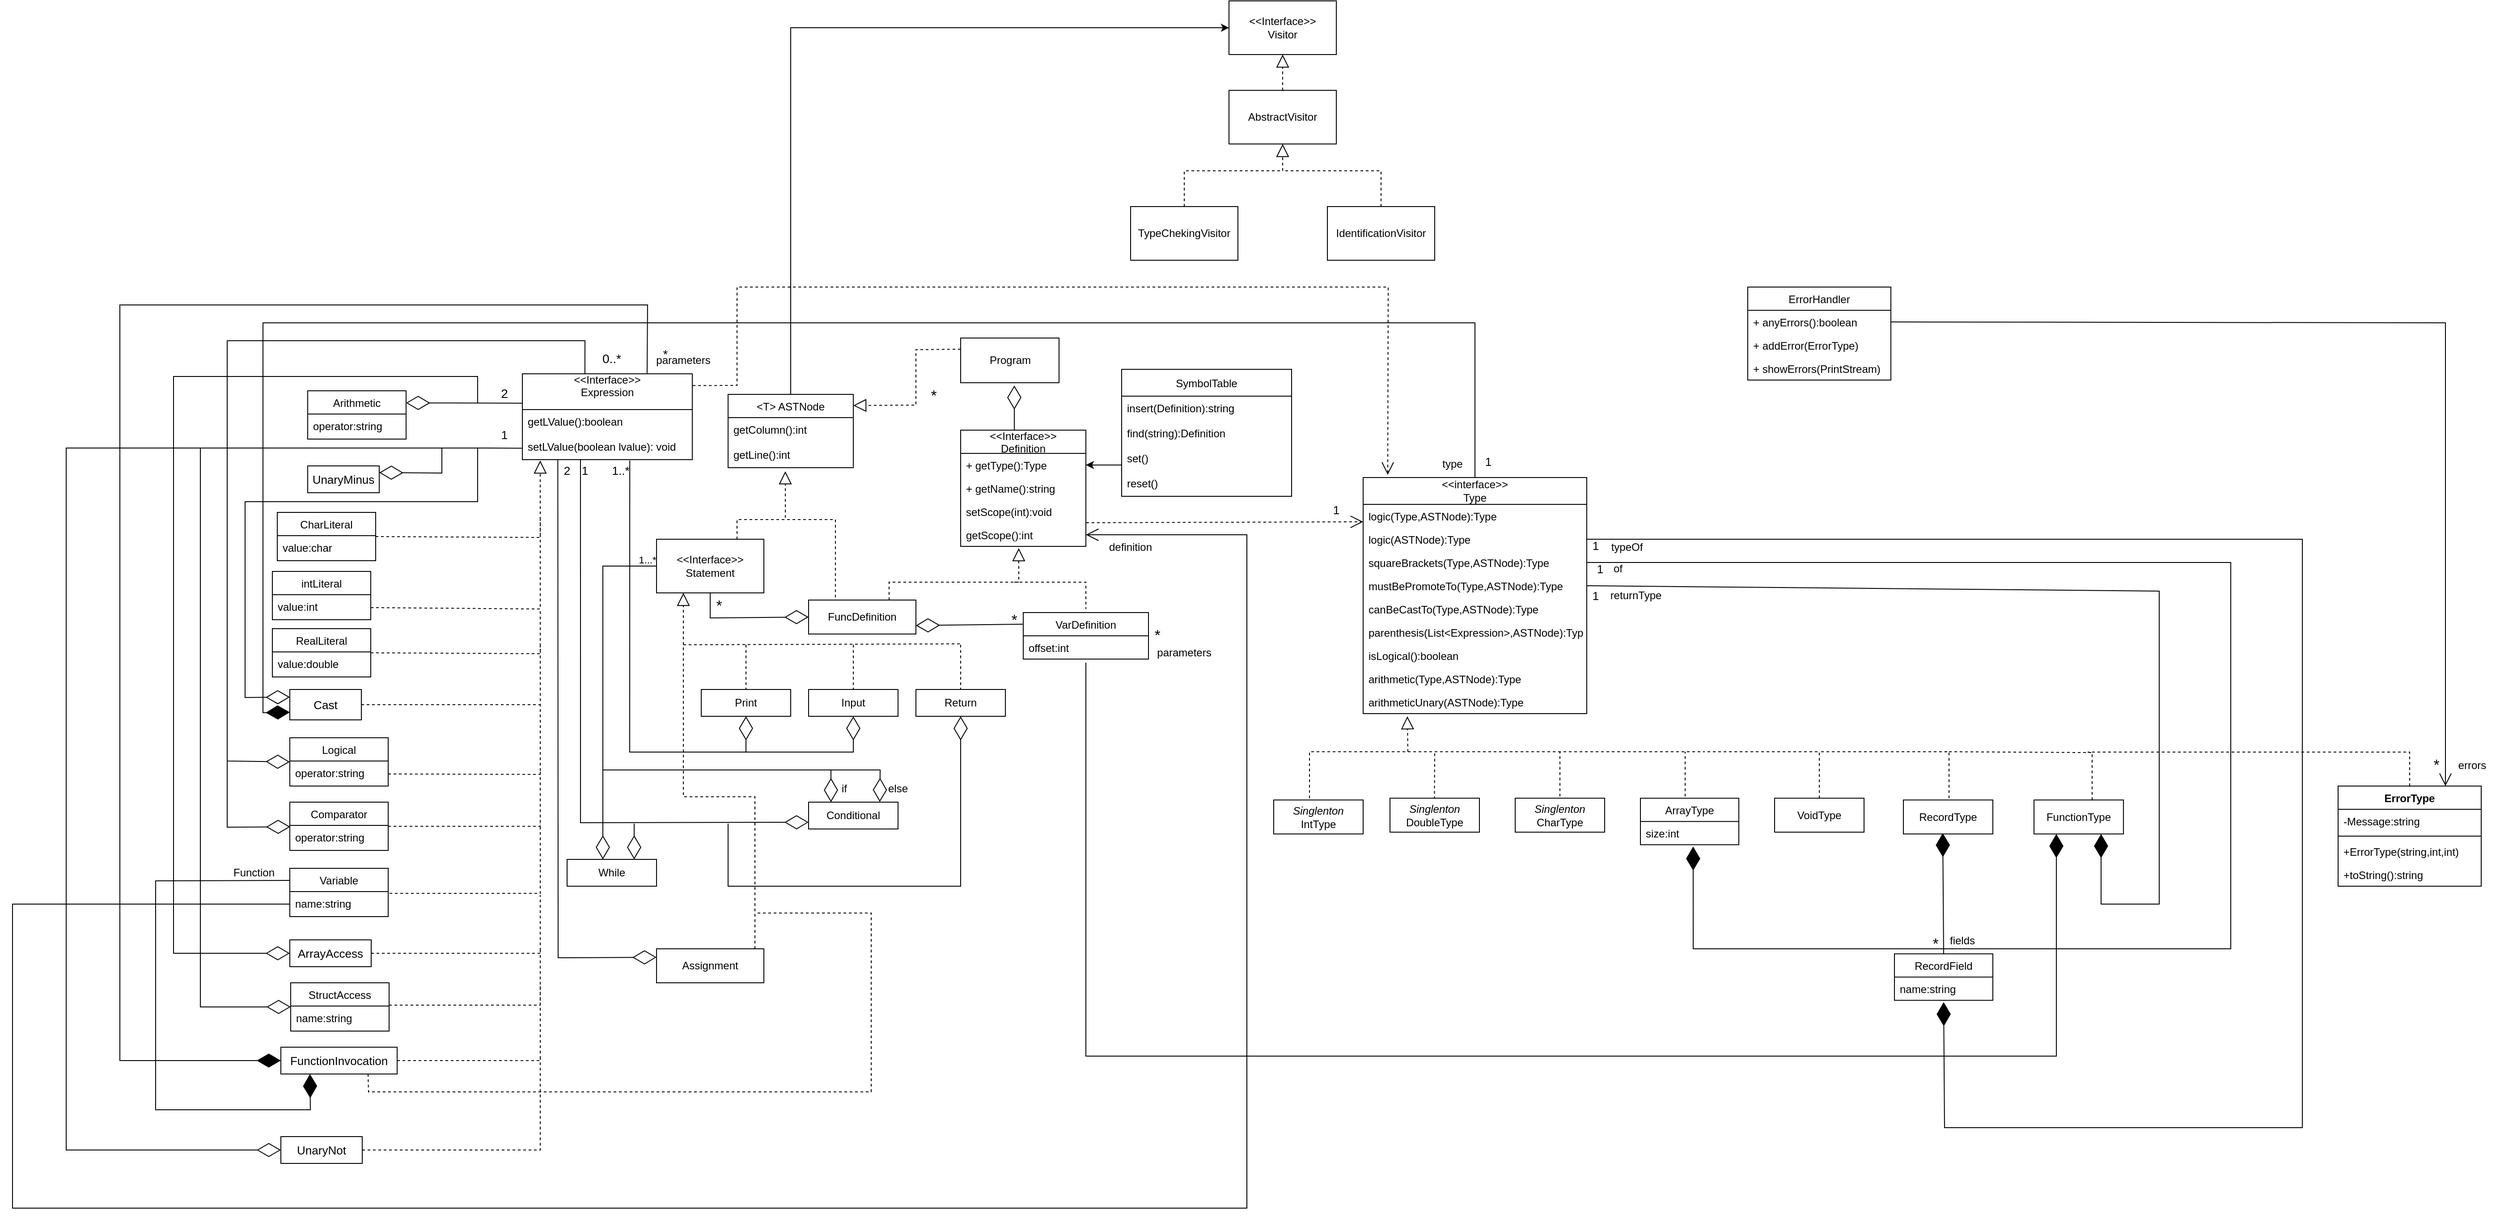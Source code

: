 <mxfile version="21.1.5" type="device">
  <diagram name="Página-1" id="NYznuCwHWtCbUjqNWpKD">
    <mxGraphModel dx="2442" dy="2027" grid="1" gridSize="10" guides="1" tooltips="1" connect="1" arrows="1" fold="1" page="1" pageScale="1" pageWidth="827" pageHeight="1169" math="0" shadow="0">
      <root>
        <mxCell id="0" />
        <mxCell id="1" parent="0" />
        <mxCell id="2UWd0R9MiRfLyB3t6blX-8" value="&lt;T&gt; ASTNode" style="swimlane;fontStyle=0;childLayout=stackLayout;horizontal=1;startSize=26;horizontalStack=0;resizeParent=1;resizeParentMax=0;resizeLast=0;collapsible=1;marginBottom=0;" parent="1" vertex="1">
          <mxGeometry x="240" y="120" width="140" height="82" as="geometry" />
        </mxCell>
        <mxCell id="2UWd0R9MiRfLyB3t6blX-10" value="getColumn():int&#xa;&#xa;&#xa;" style="text;align=left;verticalAlign=top;spacingLeft=4;spacingRight=4;overflow=hidden;rotatable=0;points=[[0,0.5],[1,0.5]];portConstraint=eastwest;" parent="2UWd0R9MiRfLyB3t6blX-8" vertex="1">
          <mxGeometry y="26" width="140" height="28" as="geometry" />
        </mxCell>
        <mxCell id="2UWd0R9MiRfLyB3t6blX-12" value="getLine():int&#xa;&#xa;&#xa;" style="text;align=left;verticalAlign=top;spacingLeft=4;spacingRight=4;overflow=hidden;rotatable=0;points=[[0,0.5],[1,0.5]];portConstraint=eastwest;" parent="2UWd0R9MiRfLyB3t6blX-8" vertex="1">
          <mxGeometry y="54" width="140" height="28" as="geometry" />
        </mxCell>
        <mxCell id="2UWd0R9MiRfLyB3t6blX-13" value="Program" style="html=1;" parent="1" vertex="1">
          <mxGeometry x="500" y="57" width="110" height="50" as="geometry" />
        </mxCell>
        <mxCell id="2UWd0R9MiRfLyB3t6blX-15" value="" style="endArrow=block;dashed=1;endFill=0;endSize=12;html=1;rounded=0;entryX=1;entryY=0.152;entryDx=0;entryDy=0;exitX=0;exitY=0.25;exitDx=0;exitDy=0;entryPerimeter=0;" parent="1" source="2UWd0R9MiRfLyB3t6blX-13" target="2UWd0R9MiRfLyB3t6blX-8" edge="1">
          <mxGeometry width="160" relative="1" as="geometry">
            <mxPoint x="330" y="300" as="sourcePoint" />
            <mxPoint x="490" y="300" as="targetPoint" />
            <Array as="points">
              <mxPoint x="450" y="70" />
              <mxPoint x="450" y="132" />
            </Array>
          </mxGeometry>
        </mxCell>
        <mxCell id="2UWd0R9MiRfLyB3t6blX-22" value="" style="endArrow=diamondThin;endFill=0;endSize=24;html=1;rounded=0;" parent="1" edge="1">
          <mxGeometry width="160" relative="1" as="geometry">
            <mxPoint x="560" y="160" as="sourcePoint" />
            <mxPoint x="560" y="110" as="targetPoint" />
          </mxGeometry>
        </mxCell>
        <mxCell id="2UWd0R9MiRfLyB3t6blX-23" value="*" style="text;html=1;strokeColor=none;fillColor=none;align=center;verticalAlign=middle;whiteSpace=wrap;rounded=0;fontSize=17;" parent="1" vertex="1">
          <mxGeometry x="440" y="107" width="60" height="30" as="geometry" />
        </mxCell>
        <mxCell id="2UWd0R9MiRfLyB3t6blX-24" value="" style="endArrow=open;endSize=12;dashed=1;html=1;rounded=0;fontSize=17;entryX=0;entryY=0.75;entryDx=0;entryDy=0;exitX=1.003;exitY=-0.018;exitDx=0;exitDy=0;exitPerimeter=0;entryPerimeter=0;" parent="1" source="krxHbP2sfhbJSF6yrtBJ-27" target="2OquBeiTaUIM5SdRCzM_-6" edge="1">
          <mxGeometry width="160" relative="1" as="geometry">
            <mxPoint x="630" y="263" as="sourcePoint" />
            <mxPoint x="940" y="262.5" as="targetPoint" />
          </mxGeometry>
        </mxCell>
        <mxCell id="2UWd0R9MiRfLyB3t6blX-25" value="&lt;font style=&quot;font-size: 13px;&quot;&gt;1&lt;/font&gt;" style="text;html=1;strokeColor=none;fillColor=none;align=center;verticalAlign=middle;whiteSpace=wrap;rounded=0;fontSize=17;" parent="1" vertex="1">
          <mxGeometry x="890" y="234" width="60" height="30" as="geometry" />
        </mxCell>
        <mxCell id="2UWd0R9MiRfLyB3t6blX-26" value="&lt;div&gt;&amp;lt;&amp;lt;Interface&amp;gt;&amp;gt;&lt;/div&gt;&lt;div&gt;Statement&lt;br&gt;&lt;/div&gt;" style="rounded=0;whiteSpace=wrap;html=1;" parent="1" vertex="1">
          <mxGeometry x="160" y="282" width="120" height="60" as="geometry" />
        </mxCell>
        <mxCell id="2UWd0R9MiRfLyB3t6blX-27" value="FuncDefinition" style="rounded=0;whiteSpace=wrap;html=1;" parent="1" vertex="1">
          <mxGeometry x="330" y="350" width="120" height="38" as="geometry" />
        </mxCell>
        <mxCell id="2UWd0R9MiRfLyB3t6blX-28" value="" style="endArrow=block;dashed=1;endFill=0;endSize=12;html=1;rounded=0;entryX=0.457;entryY=1.143;entryDx=0;entryDy=0;entryPerimeter=0;exitX=0.75;exitY=0;exitDx=0;exitDy=0;" parent="1" source="2UWd0R9MiRfLyB3t6blX-26" target="2UWd0R9MiRfLyB3t6blX-12" edge="1">
          <mxGeometry width="160" relative="1" as="geometry">
            <mxPoint x="304" y="260" as="sourcePoint" />
            <mxPoint x="390" y="142.464" as="targetPoint" />
            <Array as="points">
              <mxPoint x="250" y="260" />
              <mxPoint x="304" y="260" />
            </Array>
          </mxGeometry>
        </mxCell>
        <mxCell id="2UWd0R9MiRfLyB3t6blX-30" value="" style="endArrow=none;dashed=1;html=1;rounded=0;fontSize=13;entryX=0.25;entryY=0;entryDx=0;entryDy=0;" parent="1" target="2UWd0R9MiRfLyB3t6blX-27" edge="1">
          <mxGeometry width="50" height="50" relative="1" as="geometry">
            <mxPoint x="300" y="260" as="sourcePoint" />
            <mxPoint x="440" y="270" as="targetPoint" />
            <Array as="points">
              <mxPoint x="360" y="260" />
            </Array>
          </mxGeometry>
        </mxCell>
        <mxCell id="2UWd0R9MiRfLyB3t6blX-32" value="" style="endArrow=diamondThin;endFill=0;endSize=24;html=1;rounded=0;fontSize=13;entryX=0;entryY=0.5;entryDx=0;entryDy=0;exitX=0.5;exitY=1;exitDx=0;exitDy=0;" parent="1" source="2UWd0R9MiRfLyB3t6blX-26" target="2UWd0R9MiRfLyB3t6blX-27" edge="1">
          <mxGeometry width="160" relative="1" as="geometry">
            <mxPoint x="330" y="300" as="sourcePoint" />
            <mxPoint x="490" y="300" as="targetPoint" />
            <Array as="points">
              <mxPoint x="220" y="370" />
            </Array>
          </mxGeometry>
        </mxCell>
        <mxCell id="2UWd0R9MiRfLyB3t6blX-33" value="*" style="text;html=1;strokeColor=none;fillColor=none;align=center;verticalAlign=middle;whiteSpace=wrap;rounded=0;fontSize=17;" parent="1" vertex="1">
          <mxGeometry x="200" y="342" width="60" height="30" as="geometry" />
        </mxCell>
        <mxCell id="2UWd0R9MiRfLyB3t6blX-35" value="" style="endArrow=block;dashed=1;endFill=0;endSize=12;html=1;rounded=0;fontSize=13;exitX=0.75;exitY=0;exitDx=0;exitDy=0;entryX=0.464;entryY=1.077;entryDx=0;entryDy=0;entryPerimeter=0;" parent="1" source="2UWd0R9MiRfLyB3t6blX-27" target="krxHbP2sfhbJSF6yrtBJ-27" edge="1">
          <mxGeometry width="160" relative="1" as="geometry">
            <mxPoint x="330" y="300" as="sourcePoint" />
            <mxPoint x="565.04" y="308.988" as="targetPoint" />
            <Array as="points">
              <mxPoint x="420" y="330" />
              <mxPoint x="565" y="330" />
            </Array>
          </mxGeometry>
        </mxCell>
        <mxCell id="2UWd0R9MiRfLyB3t6blX-40" value="" style="endArrow=none;dashed=1;html=1;rounded=0;fontSize=13;entryX=0.5;entryY=0;entryDx=0;entryDy=0;" parent="1" edge="1">
          <mxGeometry width="50" height="50" relative="1" as="geometry">
            <mxPoint x="560" y="330" as="sourcePoint" />
            <mxPoint x="640" y="360" as="targetPoint" />
            <Array as="points">
              <mxPoint x="640" y="330" />
            </Array>
          </mxGeometry>
        </mxCell>
        <mxCell id="2UWd0R9MiRfLyB3t6blX-41" value="&lt;div&gt;Assignment&lt;/div&gt;" style="rounded=0;whiteSpace=wrap;html=1;" parent="1" vertex="1">
          <mxGeometry x="160" y="740" width="120" height="38" as="geometry" />
        </mxCell>
        <mxCell id="2UWd0R9MiRfLyB3t6blX-42" value="" style="endArrow=diamondThin;endFill=0;endSize=24;html=1;rounded=0;fontSize=13;entryX=0;entryY=0.25;entryDx=0;entryDy=0;exitX=-0.006;exitY=0.122;exitDx=0;exitDy=0;exitPerimeter=0;" parent="1" source="nMUlGTiB2CHpz4Iuv25U-42" target="2UWd0R9MiRfLyB3t6blX-41" edge="1">
          <mxGeometry width="160" relative="1" as="geometry">
            <mxPoint x="230" y="352" as="sourcePoint" />
            <mxPoint x="340" y="379" as="targetPoint" />
            <Array as="points">
              <mxPoint x="50" y="750" />
            </Array>
          </mxGeometry>
        </mxCell>
        <mxCell id="2UWd0R9MiRfLyB3t6blX-44" value="2" style="text;html=1;strokeColor=none;fillColor=none;align=center;verticalAlign=middle;whiteSpace=wrap;rounded=0;fontSize=13;" parent="1" vertex="1">
          <mxGeometry x="30" y="190" width="60" height="30" as="geometry" />
        </mxCell>
        <mxCell id="2UWd0R9MiRfLyB3t6blX-45" value="" style="endArrow=block;dashed=1;endFill=0;endSize=12;html=1;rounded=0;fontSize=13;entryX=0.25;entryY=1;entryDx=0;entryDy=0;" parent="1" target="2UWd0R9MiRfLyB3t6blX-26" edge="1">
          <mxGeometry width="160" relative="1" as="geometry">
            <mxPoint x="270" y="740" as="sourcePoint" />
            <mxPoint x="490" y="300" as="targetPoint" />
            <Array as="points">
              <mxPoint x="270" y="680" />
              <mxPoint x="270" y="570" />
              <mxPoint x="190" y="570" />
            </Array>
          </mxGeometry>
        </mxCell>
        <mxCell id="2UWd0R9MiRfLyB3t6blX-46" value="" style="endArrow=none;dashed=1;html=1;rounded=0;fontSize=13;" parent="1" edge="1">
          <mxGeometry width="50" height="50" relative="1" as="geometry">
            <mxPoint x="190" y="400" as="sourcePoint" />
            <mxPoint x="500" y="399" as="targetPoint" />
          </mxGeometry>
        </mxCell>
        <mxCell id="2UWd0R9MiRfLyB3t6blX-47" value="UnaryMinus" style="rounded=0;whiteSpace=wrap;html=1;fontSize=13;" parent="1" vertex="1">
          <mxGeometry x="-230" y="200" width="80" height="30" as="geometry" />
        </mxCell>
        <mxCell id="2UWd0R9MiRfLyB3t6blX-48" value="Cast" style="rounded=0;whiteSpace=wrap;html=1;fontSize=13;" parent="1" vertex="1">
          <mxGeometry x="-250" y="450" width="80" height="34" as="geometry" />
        </mxCell>
        <mxCell id="2UWd0R9MiRfLyB3t6blX-59" value="Arithmetic" style="swimlane;fontStyle=0;childLayout=stackLayout;horizontal=1;startSize=26;horizontalStack=0;resizeParent=1;resizeParentMax=0;resizeLast=0;collapsible=1;marginBottom=0;" parent="1" vertex="1">
          <mxGeometry x="-230" y="116" width="110" height="54" as="geometry" />
        </mxCell>
        <mxCell id="2UWd0R9MiRfLyB3t6blX-60" value="operator:string" style="text;align=left;verticalAlign=top;spacingLeft=4;spacingRight=4;overflow=hidden;rotatable=0;points=[[0,0.5],[1,0.5]];portConstraint=eastwest;" parent="2UWd0R9MiRfLyB3t6blX-59" vertex="1">
          <mxGeometry y="26" width="110" height="28" as="geometry" />
        </mxCell>
        <mxCell id="2UWd0R9MiRfLyB3t6blX-62" value="" style="endArrow=diamondThin;endFill=0;endSize=24;html=1;rounded=0;fontSize=13;entryX=1;entryY=0.25;entryDx=0;entryDy=0;exitX=-0.002;exitY=0.342;exitDx=0;exitDy=0;exitPerimeter=0;" parent="1" source="krxHbP2sfhbJSF6yrtBJ-1" target="2UWd0R9MiRfLyB3t6blX-59" edge="1">
          <mxGeometry width="160" relative="1" as="geometry">
            <mxPoint x="10" y="127" as="sourcePoint" />
            <mxPoint x="-100" y="130" as="targetPoint" />
          </mxGeometry>
        </mxCell>
        <mxCell id="2UWd0R9MiRfLyB3t6blX-64" value="" style="endArrow=diamondThin;endFill=0;endSize=24;html=1;rounded=0;fontSize=13;entryX=1;entryY=0.25;entryDx=0;entryDy=0;exitX=0.836;exitY=1.01;exitDx=0;exitDy=0;exitPerimeter=0;" parent="1" source="2UWd0R9MiRfLyB3t6blX-65" target="2UWd0R9MiRfLyB3t6blX-47" edge="1">
          <mxGeometry width="160" relative="1" as="geometry">
            <mxPoint x="22.38" y="179.99" as="sourcePoint" />
            <mxPoint x="-140" y="190" as="targetPoint" />
            <Array as="points">
              <mxPoint x="-30" y="180" />
              <mxPoint x="-80" y="180" />
              <mxPoint x="-80" y="208" />
            </Array>
          </mxGeometry>
        </mxCell>
        <mxCell id="2UWd0R9MiRfLyB3t6blX-65" value="1" style="text;html=1;strokeColor=none;fillColor=none;align=center;verticalAlign=middle;whiteSpace=wrap;rounded=0;fontSize=13;" parent="1" vertex="1">
          <mxGeometry x="-40" y="150" width="60" height="30" as="geometry" />
        </mxCell>
        <mxCell id="2UWd0R9MiRfLyB3t6blX-71" value="" style="endArrow=block;dashed=1;endFill=0;endSize=12;html=1;rounded=0;fontSize=13;entryX=0.105;entryY=1.036;entryDx=0;entryDy=0;exitX=1;exitY=0.5;exitDx=0;exitDy=0;entryPerimeter=0;" parent="1" source="V8tE0jP70gdgCO8X672E-8" target="krxHbP2sfhbJSF6yrtBJ-3" edge="1">
          <mxGeometry width="160" relative="1" as="geometry">
            <mxPoint x="-155" y="261.5" as="sourcePoint" />
            <mxPoint x="240" y="340" as="targetPoint" />
            <Array as="points">
              <mxPoint x="30" y="280" />
            </Array>
          </mxGeometry>
        </mxCell>
        <mxCell id="2UWd0R9MiRfLyB3t6blX-72" value="" style="endArrow=none;dashed=1;html=1;rounded=0;fontSize=13;" parent="1" source="V8tE0jP70gdgCO8X672E-11" edge="1">
          <mxGeometry width="50" height="50" relative="1" as="geometry">
            <mxPoint x="-154" y="323" as="sourcePoint" />
            <mxPoint x="30" y="260" as="targetPoint" />
            <Array as="points">
              <mxPoint x="30" y="360" />
            </Array>
          </mxGeometry>
        </mxCell>
        <mxCell id="2UWd0R9MiRfLyB3t6blX-73" value="" style="endArrow=none;dashed=1;html=1;rounded=0;fontSize=13;exitX=1;exitY=0.5;exitDx=0;exitDy=0;" parent="1" source="V8tE0jP70gdgCO8X672E-12" edge="1">
          <mxGeometry width="50" height="50" relative="1" as="geometry">
            <mxPoint x="-150" y="375" as="sourcePoint" />
            <mxPoint x="30" y="360" as="targetPoint" />
            <Array as="points">
              <mxPoint x="30" y="410" />
            </Array>
          </mxGeometry>
        </mxCell>
        <mxCell id="2UWd0R9MiRfLyB3t6blX-74" value="" style="endArrow=none;dashed=1;html=1;rounded=0;fontSize=13;exitX=1;exitY=0.5;exitDx=0;exitDy=0;" parent="1" source="2UWd0R9MiRfLyB3t6blX-48" edge="1">
          <mxGeometry width="50" height="50" relative="1" as="geometry">
            <mxPoint x="-135" y="343" as="sourcePoint" />
            <mxPoint x="30" y="400" as="targetPoint" />
            <Array as="points">
              <mxPoint x="30" y="467" />
            </Array>
          </mxGeometry>
        </mxCell>
        <mxCell id="5au-OSd6G3MzPt95XfjI-12" value="" style="endArrow=none;dashed=1;html=1;rounded=0;fontSize=13;exitX=1;exitY=0.5;exitDx=0;exitDy=0;" parent="1" source="nMUlGTiB2CHpz4Iuv25U-9" edge="1">
          <mxGeometry width="50" height="50" relative="1" as="geometry">
            <mxPoint x="-149" y="525" as="sourcePoint" />
            <mxPoint x="30" y="540" as="targetPoint" />
            <Array as="points">
              <mxPoint x="30" y="603" />
            </Array>
          </mxGeometry>
        </mxCell>
        <mxCell id="5au-OSd6G3MzPt95XfjI-16" value="" style="endArrow=block;dashed=1;endFill=0;endSize=12;html=1;rounded=0;exitX=0.5;exitY=0;exitDx=0;exitDy=0;entryX=0.396;entryY=1.006;entryDx=0;entryDy=0;entryPerimeter=0;" parent="1" edge="1">
          <mxGeometry width="160" relative="1" as="geometry">
            <mxPoint x="890" y="571.58" as="sourcePoint" />
            <mxPoint x="999.4" y="480.0" as="targetPoint" />
            <Array as="points">
              <mxPoint x="890" y="519.58" />
              <mxPoint x="1000" y="519.58" />
            </Array>
          </mxGeometry>
        </mxCell>
        <mxCell id="5au-OSd6G3MzPt95XfjI-17" value="" style="endArrow=none;dashed=1;html=1;rounded=0;exitX=0.452;exitY=0.018;exitDx=0;exitDy=0;exitPerimeter=0;" parent="1" edge="1">
          <mxGeometry width="50" height="50" relative="1" as="geometry">
            <mxPoint x="1029.72" y="572.516" as="sourcePoint" />
            <mxPoint x="1030" y="519.58" as="targetPoint" />
          </mxGeometry>
        </mxCell>
        <mxCell id="5au-OSd6G3MzPt95XfjI-19" value="" style="endArrow=none;dashed=1;html=1;rounded=0;" parent="1" edge="1">
          <mxGeometry width="50" height="50" relative="1" as="geometry">
            <mxPoint x="1000" y="519.58" as="sourcePoint" />
            <mxPoint x="1330" y="519.58" as="targetPoint" />
          </mxGeometry>
        </mxCell>
        <mxCell id="5au-OSd6G3MzPt95XfjI-20" value="" style="endArrow=none;dashed=1;html=1;rounded=0;" parent="1" edge="1">
          <mxGeometry width="50" height="50" relative="1" as="geometry">
            <mxPoint x="1170" y="569.58" as="sourcePoint" />
            <mxPoint x="1170" y="519.58" as="targetPoint" />
          </mxGeometry>
        </mxCell>
        <mxCell id="5au-OSd6G3MzPt95XfjI-21" value="" style="endArrow=none;dashed=1;html=1;rounded=0;" parent="1" edge="1">
          <mxGeometry width="50" height="50" relative="1" as="geometry">
            <mxPoint x="1310" y="569.58" as="sourcePoint" />
            <mxPoint x="1310" y="519.58" as="targetPoint" />
          </mxGeometry>
        </mxCell>
        <mxCell id="5au-OSd6G3MzPt95XfjI-22" value="ArrayType" style="swimlane;fontStyle=0;childLayout=stackLayout;horizontal=1;startSize=26;fillColor=none;horizontalStack=0;resizeParent=1;resizeParentMax=0;resizeLast=0;collapsible=1;marginBottom=0;" parent="1" vertex="1">
          <mxGeometry x="1260" y="571.58" width="110" height="52" as="geometry" />
        </mxCell>
        <mxCell id="5au-OSd6G3MzPt95XfjI-23" value="size:int" style="text;strokeColor=none;fillColor=none;align=left;verticalAlign=top;spacingLeft=4;spacingRight=4;overflow=hidden;rotatable=0;points=[[0,0.5],[1,0.5]];portConstraint=eastwest;" parent="5au-OSd6G3MzPt95XfjI-22" vertex="1">
          <mxGeometry y="26" width="110" height="26" as="geometry" />
        </mxCell>
        <mxCell id="5au-OSd6G3MzPt95XfjI-26" value="Conditional" style="rounded=0;whiteSpace=wrap;html=1;" parent="1" vertex="1">
          <mxGeometry x="330" y="576" width="100" height="30" as="geometry" />
        </mxCell>
        <mxCell id="5au-OSd6G3MzPt95XfjI-28" value="Input" style="rounded=0;whiteSpace=wrap;html=1;" parent="1" vertex="1">
          <mxGeometry x="330" y="450" width="100" height="30" as="geometry" />
        </mxCell>
        <mxCell id="5au-OSd6G3MzPt95XfjI-30" value="While" style="rounded=0;whiteSpace=wrap;html=1;" parent="1" vertex="1">
          <mxGeometry x="60" y="640" width="100" height="30" as="geometry" />
        </mxCell>
        <mxCell id="5au-OSd6G3MzPt95XfjI-31" value="Return" style="rounded=0;whiteSpace=wrap;html=1;" parent="1" vertex="1">
          <mxGeometry x="450" y="450" width="100" height="30" as="geometry" />
        </mxCell>
        <mxCell id="5au-OSd6G3MzPt95XfjI-33" value="" style="endArrow=none;dashed=1;html=1;rounded=0;entryX=0.5;entryY=0;entryDx=0;entryDy=0;" parent="1" target="5au-OSd6G3MzPt95XfjI-41" edge="1">
          <mxGeometry width="50" height="50" relative="1" as="geometry">
            <mxPoint x="260" y="400" as="sourcePoint" />
            <mxPoint x="250" y="410" as="targetPoint" />
          </mxGeometry>
        </mxCell>
        <mxCell id="5au-OSd6G3MzPt95XfjI-34" value="" style="endArrow=none;dashed=1;html=1;rounded=0;" parent="1" target="5au-OSd6G3MzPt95XfjI-28" edge="1">
          <mxGeometry width="50" height="50" relative="1" as="geometry">
            <mxPoint x="380" y="400" as="sourcePoint" />
            <mxPoint x="390" y="450" as="targetPoint" />
          </mxGeometry>
        </mxCell>
        <mxCell id="5au-OSd6G3MzPt95XfjI-38" value="" style="endArrow=none;dashed=1;html=1;rounded=0;entryX=0.5;entryY=0;entryDx=0;entryDy=0;" parent="1" target="5au-OSd6G3MzPt95XfjI-31" edge="1">
          <mxGeometry width="50" height="50" relative="1" as="geometry">
            <mxPoint x="500" y="400" as="sourcePoint" />
            <mxPoint x="320" y="550" as="targetPoint" />
          </mxGeometry>
        </mxCell>
        <mxCell id="5au-OSd6G3MzPt95XfjI-41" value="Print" style="rounded=0;whiteSpace=wrap;html=1;" parent="1" vertex="1">
          <mxGeometry x="210" y="450" width="100" height="30" as="geometry" />
        </mxCell>
        <mxCell id="5au-OSd6G3MzPt95XfjI-42" value="" style="endArrow=diamondThin;endFill=0;endSize=24;html=1;rounded=0;entryX=0.4;entryY=0;entryDx=0;entryDy=0;exitX=0;exitY=0.5;exitDx=0;exitDy=0;entryPerimeter=0;" parent="1" source="2UWd0R9MiRfLyB3t6blX-26" target="5au-OSd6G3MzPt95XfjI-30" edge="1">
          <mxGeometry width="160" relative="1" as="geometry">
            <mxPoint x="100" y="330" as="sourcePoint" />
            <mxPoint x="470" y="550" as="targetPoint" />
            <Array as="points">
              <mxPoint x="100" y="312" />
            </Array>
          </mxGeometry>
        </mxCell>
        <mxCell id="5au-OSd6G3MzPt95XfjI-44" value="" style="endArrow=diamondThin;endFill=0;endSize=24;html=1;rounded=0;entryX=0.25;entryY=0;entryDx=0;entryDy=0;" parent="1" target="5au-OSd6G3MzPt95XfjI-26" edge="1">
          <mxGeometry width="160" relative="1" as="geometry">
            <mxPoint x="100" y="576" as="sourcePoint" />
            <mxPoint x="470" y="490" as="targetPoint" />
            <Array as="points">
              <mxPoint x="100" y="540" />
              <mxPoint x="355" y="540" />
            </Array>
          </mxGeometry>
        </mxCell>
        <mxCell id="5au-OSd6G3MzPt95XfjI-45" value="1...*" style="text;html=1;strokeColor=none;fillColor=none;align=center;verticalAlign=middle;whiteSpace=wrap;rounded=0;fontSize=11;" parent="1" vertex="1">
          <mxGeometry x="120" y="290" width="60" height="30" as="geometry" />
        </mxCell>
        <mxCell id="nMUlGTiB2CHpz4Iuv25U-2" value="Variable" style="swimlane;fontStyle=0;childLayout=stackLayout;horizontal=1;startSize=26;horizontalStack=0;resizeParent=1;resizeParentMax=0;resizeLast=0;collapsible=1;marginBottom=0;" parent="1" vertex="1">
          <mxGeometry x="-250" y="650" width="110" height="54" as="geometry" />
        </mxCell>
        <mxCell id="nMUlGTiB2CHpz4Iuv25U-3" value="name:string" style="text;align=left;verticalAlign=top;spacingLeft=4;spacingRight=4;overflow=hidden;rotatable=0;points=[[0,0.5],[1,0.5]];portConstraint=eastwest;" parent="nMUlGTiB2CHpz4Iuv25U-2" vertex="1">
          <mxGeometry y="26" width="110" height="28" as="geometry" />
        </mxCell>
        <mxCell id="nMUlGTiB2CHpz4Iuv25U-5" value="" style="endArrow=none;dashed=1;html=1;rounded=0;fontSize=13;exitX=1.014;exitY=0.071;exitDx=0;exitDy=0;exitPerimeter=0;" parent="1" source="nMUlGTiB2CHpz4Iuv25U-3" edge="1">
          <mxGeometry width="50" height="50" relative="1" as="geometry">
            <mxPoint x="-139" y="535" as="sourcePoint" />
            <mxPoint x="30" y="600" as="targetPoint" />
            <Array as="points">
              <mxPoint x="30" y="678" />
            </Array>
          </mxGeometry>
        </mxCell>
        <mxCell id="nMUlGTiB2CHpz4Iuv25U-8" value="ArrayAccess" style="rounded=0;whiteSpace=wrap;html=1;fontSize=13;" parent="1" vertex="1">
          <mxGeometry x="-250" y="730" width="91" height="30" as="geometry" />
        </mxCell>
        <mxCell id="nMUlGTiB2CHpz4Iuv25U-9" value="Comparator" style="swimlane;fontStyle=0;childLayout=stackLayout;horizontal=1;startSize=26;horizontalStack=0;resizeParent=1;resizeParentMax=0;resizeLast=0;collapsible=1;marginBottom=0;" parent="1" vertex="1">
          <mxGeometry x="-250" y="576" width="110" height="54" as="geometry" />
        </mxCell>
        <mxCell id="nMUlGTiB2CHpz4Iuv25U-10" value="operator:string" style="text;align=left;verticalAlign=top;spacingLeft=4;spacingRight=4;overflow=hidden;rotatable=0;points=[[0,0.5],[1,0.5]];portConstraint=eastwest;" parent="nMUlGTiB2CHpz4Iuv25U-9" vertex="1">
          <mxGeometry y="26" width="110" height="28" as="geometry" />
        </mxCell>
        <mxCell id="nMUlGTiB2CHpz4Iuv25U-11" value="Logical" style="swimlane;fontStyle=0;childLayout=stackLayout;horizontal=1;startSize=26;horizontalStack=0;resizeParent=1;resizeParentMax=0;resizeLast=0;collapsible=1;marginBottom=0;" parent="1" vertex="1">
          <mxGeometry x="-250" y="504" width="110" height="54" as="geometry" />
        </mxCell>
        <mxCell id="nMUlGTiB2CHpz4Iuv25U-12" value="operator:string" style="text;align=left;verticalAlign=top;spacingLeft=4;spacingRight=4;overflow=hidden;rotatable=0;points=[[0,0.5],[1,0.5]];portConstraint=eastwest;" parent="nMUlGTiB2CHpz4Iuv25U-11" vertex="1">
          <mxGeometry y="26" width="110" height="28" as="geometry" />
        </mxCell>
        <mxCell id="nMUlGTiB2CHpz4Iuv25U-15" value="0..*" style="text;html=1;strokeColor=none;fillColor=none;align=center;verticalAlign=middle;whiteSpace=wrap;rounded=0;fontSize=14;" parent="1" vertex="1">
          <mxGeometry x="80" y="65" width="60" height="30" as="geometry" />
        </mxCell>
        <mxCell id="nMUlGTiB2CHpz4Iuv25U-18" value="" style="endArrow=diamondThin;endFill=0;endSize=24;html=1;rounded=0;fontSize=14;entryX=0;entryY=0.5;entryDx=0;entryDy=0;" parent="1" target="nMUlGTiB2CHpz4Iuv25U-8" edge="1">
          <mxGeometry width="160" relative="1" as="geometry">
            <mxPoint x="-40" y="130" as="sourcePoint" />
            <mxPoint x="310" y="390" as="targetPoint" />
            <Array as="points">
              <mxPoint x="-40" y="100" />
              <mxPoint x="-380" y="100" />
              <mxPoint x="-380" y="745" />
            </Array>
          </mxGeometry>
        </mxCell>
        <mxCell id="nMUlGTiB2CHpz4Iuv25U-19" value="StructAccess" style="swimlane;fontStyle=0;childLayout=stackLayout;horizontal=1;startSize=26;horizontalStack=0;resizeParent=1;resizeParentMax=0;resizeLast=0;collapsible=1;marginBottom=0;" parent="1" vertex="1">
          <mxGeometry x="-249" y="778" width="110" height="54" as="geometry" />
        </mxCell>
        <mxCell id="nMUlGTiB2CHpz4Iuv25U-20" value="name:string" style="text;align=left;verticalAlign=top;spacingLeft=4;spacingRight=4;overflow=hidden;rotatable=0;points=[[0,0.5],[1,0.5]];portConstraint=eastwest;" parent="nMUlGTiB2CHpz4Iuv25U-19" vertex="1">
          <mxGeometry y="26" width="110" height="28" as="geometry" />
        </mxCell>
        <mxCell id="nMUlGTiB2CHpz4Iuv25U-21" value="" style="endArrow=diamondThin;endFill=0;endSize=24;html=1;rounded=0;fontSize=14;entryX=0;entryY=0.5;entryDx=0;entryDy=0;" parent="1" target="nMUlGTiB2CHpz4Iuv25U-19" edge="1">
          <mxGeometry width="160" relative="1" as="geometry">
            <mxPoint x="-80" y="180" as="sourcePoint" />
            <mxPoint x="310" y="390" as="targetPoint" />
            <Array as="points">
              <mxPoint x="-350" y="180" />
              <mxPoint x="-350" y="805" />
            </Array>
          </mxGeometry>
        </mxCell>
        <mxCell id="nMUlGTiB2CHpz4Iuv25U-23" value="" style="endArrow=none;dashed=1;html=1;rounded=0;fontSize=14;exitX=1;exitY=0.5;exitDx=0;exitDy=0;" parent="1" source="nMUlGTiB2CHpz4Iuv25U-8" edge="1">
          <mxGeometry width="50" height="50" relative="1" as="geometry">
            <mxPoint x="210" y="410" as="sourcePoint" />
            <mxPoint x="30" y="680" as="targetPoint" />
            <Array as="points">
              <mxPoint x="30" y="745" />
            </Array>
          </mxGeometry>
        </mxCell>
        <mxCell id="nMUlGTiB2CHpz4Iuv25U-24" value="" style="endArrow=none;dashed=1;html=1;rounded=0;fontSize=14;exitX=1;exitY=-0.036;exitDx=0;exitDy=0;exitPerimeter=0;" parent="1" source="nMUlGTiB2CHpz4Iuv25U-20" edge="1">
          <mxGeometry width="50" height="50" relative="1" as="geometry">
            <mxPoint x="210" y="410" as="sourcePoint" />
            <mxPoint x="30" y="740" as="targetPoint" />
            <Array as="points">
              <mxPoint x="30" y="803" />
            </Array>
          </mxGeometry>
        </mxCell>
        <mxCell id="nMUlGTiB2CHpz4Iuv25U-26" value="FunctionInvocation" style="rounded=0;whiteSpace=wrap;html=1;fontSize=13;" parent="1" vertex="1">
          <mxGeometry x="-260" y="850" width="130" height="30" as="geometry" />
        </mxCell>
        <mxCell id="nMUlGTiB2CHpz4Iuv25U-27" value="" style="endArrow=diamondThin;endFill=1;endSize=24;html=1;rounded=0;fontSize=14;entryX=0;entryY=0.5;entryDx=0;entryDy=0;exitX=0.734;exitY=-0.007;exitDx=0;exitDy=0;exitPerimeter=0;" parent="1" source="krxHbP2sfhbJSF6yrtBJ-1" target="nMUlGTiB2CHpz4Iuv25U-26" edge="1">
          <mxGeometry width="160" relative="1" as="geometry">
            <mxPoint x="160" y="155" as="sourcePoint" />
            <mxPoint x="310" y="640" as="targetPoint" />
            <Array as="points">
              <mxPoint x="150" y="20" />
              <mxPoint x="-440" y="20" />
              <mxPoint x="-440" y="865" />
            </Array>
          </mxGeometry>
        </mxCell>
        <mxCell id="nMUlGTiB2CHpz4Iuv25U-28" value="" style="endArrow=diamondThin;endFill=1;endSize=24;html=1;rounded=0;fontSize=14;entryX=0.25;entryY=1;entryDx=0;entryDy=0;exitX=0;exitY=0.25;exitDx=0;exitDy=0;" parent="1" source="nMUlGTiB2CHpz4Iuv25U-2" target="nMUlGTiB2CHpz4Iuv25U-26" edge="1">
          <mxGeometry width="160" relative="1" as="geometry">
            <mxPoint x="150" y="520" as="sourcePoint" />
            <mxPoint x="310" y="520" as="targetPoint" />
            <Array as="points">
              <mxPoint x="-400" y="664" />
              <mxPoint x="-400" y="920" />
              <mxPoint x="-227" y="920" />
            </Array>
          </mxGeometry>
        </mxCell>
        <mxCell id="nMUlGTiB2CHpz4Iuv25U-29" value="Function" style="text;html=1;strokeColor=none;fillColor=none;align=center;verticalAlign=middle;whiteSpace=wrap;rounded=0;fontSize=12;" parent="1" vertex="1">
          <mxGeometry x="-320" y="640" width="60" height="30" as="geometry" />
        </mxCell>
        <mxCell id="nMUlGTiB2CHpz4Iuv25U-30" value="" style="endArrow=diamondThin;endFill=1;endSize=24;html=1;rounded=0;fontSize=12;entryX=0;entryY=0.75;entryDx=0;entryDy=0;exitX=0.5;exitY=0;exitDx=0;exitDy=0;" parent="1" source="2OquBeiTaUIM5SdRCzM_-1" target="2UWd0R9MiRfLyB3t6blX-48" edge="1">
          <mxGeometry width="160" relative="1" as="geometry">
            <mxPoint x="1000" y="220" as="sourcePoint" />
            <mxPoint x="310" y="270" as="targetPoint" />
            <Array as="points">
              <mxPoint x="1075" y="40" />
              <mxPoint x="-280" y="40" />
              <mxPoint x="-280" y="476" />
            </Array>
          </mxGeometry>
        </mxCell>
        <mxCell id="nMUlGTiB2CHpz4Iuv25U-31" value="type" style="text;html=1;strokeColor=none;fillColor=none;align=center;verticalAlign=middle;whiteSpace=wrap;rounded=0;fontSize=12;" parent="1" vertex="1">
          <mxGeometry x="1020" y="183" width="60" height="30" as="geometry" />
        </mxCell>
        <mxCell id="nMUlGTiB2CHpz4Iuv25U-32" value="parameters" style="text;html=1;strokeColor=none;fillColor=none;align=center;verticalAlign=middle;whiteSpace=wrap;rounded=0;fontSize=12;" parent="1" vertex="1">
          <mxGeometry x="160" y="67" width="60" height="30" as="geometry" />
        </mxCell>
        <mxCell id="nMUlGTiB2CHpz4Iuv25U-34" style="edgeStyle=orthogonalEdgeStyle;rounded=0;orthogonalLoop=1;jettySize=auto;html=1;exitX=0.5;exitY=1;exitDx=0;exitDy=0;fontSize=12;" parent="1" source="5au-OSd6G3MzPt95XfjI-26" target="5au-OSd6G3MzPt95XfjI-26" edge="1">
          <mxGeometry relative="1" as="geometry" />
        </mxCell>
        <mxCell id="nMUlGTiB2CHpz4Iuv25U-36" value="" style="endArrow=diamondThin;endFill=0;endSize=24;html=1;rounded=0;fontSize=12;entryX=0.5;entryY=1;entryDx=0;entryDy=0;exitX=0.632;exitY=1.036;exitDx=0;exitDy=0;exitPerimeter=0;" parent="1" source="krxHbP2sfhbJSF6yrtBJ-3" target="5au-OSd6G3MzPt95XfjI-41" edge="1">
          <mxGeometry width="160" relative="1" as="geometry">
            <mxPoint x="300" y="530" as="sourcePoint" />
            <mxPoint x="460" y="530" as="targetPoint" />
            <Array as="points">
              <mxPoint x="130" y="520" />
              <mxPoint x="260" y="520" />
            </Array>
          </mxGeometry>
        </mxCell>
        <mxCell id="nMUlGTiB2CHpz4Iuv25U-37" value="" style="endArrow=diamondThin;endFill=0;endSize=24;html=1;rounded=0;fontSize=12;entryX=0.5;entryY=1;entryDx=0;entryDy=0;" parent="1" target="5au-OSd6G3MzPt95XfjI-28" edge="1">
          <mxGeometry width="160" relative="1" as="geometry">
            <mxPoint x="260" y="520" as="sourcePoint" />
            <mxPoint x="460" y="530" as="targetPoint" />
            <Array as="points">
              <mxPoint x="380" y="520" />
            </Array>
          </mxGeometry>
        </mxCell>
        <mxCell id="nMUlGTiB2CHpz4Iuv25U-38" value="" style="endArrow=diamondThin;endFill=0;endSize=24;html=1;rounded=0;fontSize=12;entryX=0.5;entryY=1;entryDx=0;entryDy=0;" parent="1" target="5au-OSd6G3MzPt95XfjI-31" edge="1">
          <mxGeometry width="160" relative="1" as="geometry">
            <mxPoint x="240" y="600" as="sourcePoint" />
            <mxPoint x="460" y="530" as="targetPoint" />
            <Array as="points">
              <mxPoint x="240" y="670" />
              <mxPoint x="500" y="670" />
            </Array>
          </mxGeometry>
        </mxCell>
        <mxCell id="nMUlGTiB2CHpz4Iuv25U-39" value="1..*" style="text;html=1;strokeColor=none;fillColor=none;align=center;verticalAlign=middle;whiteSpace=wrap;rounded=0;fontSize=13;" parent="1" vertex="1">
          <mxGeometry x="90" y="190" width="60" height="30" as="geometry" />
        </mxCell>
        <mxCell id="nMUlGTiB2CHpz4Iuv25U-40" value="" style="endArrow=diamondThin;endFill=0;endSize=24;html=1;rounded=0;fontSize=12;entryX=0;entryY=0.75;entryDx=0;entryDy=0;exitX=0.342;exitY=1.012;exitDx=0;exitDy=0;exitPerimeter=0;" parent="1" source="krxHbP2sfhbJSF6yrtBJ-3" target="5au-OSd6G3MzPt95XfjI-26" edge="1">
          <mxGeometry width="160" relative="1" as="geometry">
            <mxPoint x="110" y="470" as="sourcePoint" />
            <mxPoint x="270" y="470" as="targetPoint" />
            <Array as="points">
              <mxPoint x="75" y="599" />
            </Array>
          </mxGeometry>
        </mxCell>
        <mxCell id="nMUlGTiB2CHpz4Iuv25U-42" value="1" style="text;html=1;strokeColor=none;fillColor=none;align=center;verticalAlign=middle;whiteSpace=wrap;rounded=0;fontSize=13;" parent="1" vertex="1">
          <mxGeometry x="50" y="190" width="60" height="30" as="geometry" />
        </mxCell>
        <mxCell id="nMUlGTiB2CHpz4Iuv25U-43" value="" style="endArrow=diamondThin;endFill=0;endSize=24;html=1;rounded=0;fontSize=12;entryX=0.796;entryY=-0.007;entryDx=0;entryDy=0;entryPerimeter=0;" parent="1" target="5au-OSd6G3MzPt95XfjI-26" edge="1">
          <mxGeometry width="160" relative="1" as="geometry">
            <mxPoint x="350" y="540" as="sourcePoint" />
            <mxPoint x="270" y="470" as="targetPoint" />
            <Array as="points">
              <mxPoint x="410" y="540" />
            </Array>
          </mxGeometry>
        </mxCell>
        <mxCell id="nMUlGTiB2CHpz4Iuv25U-44" value="else" style="text;html=1;strokeColor=none;fillColor=none;align=center;verticalAlign=middle;whiteSpace=wrap;rounded=0;fontSize=12;" parent="1" vertex="1">
          <mxGeometry x="400" y="546" width="60" height="30" as="geometry" />
        </mxCell>
        <mxCell id="nMUlGTiB2CHpz4Iuv25U-45" value="if" style="text;html=1;strokeColor=none;fillColor=none;align=center;verticalAlign=middle;whiteSpace=wrap;rounded=0;fontSize=12;" parent="1" vertex="1">
          <mxGeometry x="340" y="546" width="60" height="30" as="geometry" />
        </mxCell>
        <mxCell id="nMUlGTiB2CHpz4Iuv25U-46" value="" style="endArrow=diamondThin;endFill=0;endSize=24;html=1;rounded=0;fontSize=12;entryX=0.75;entryY=0;entryDx=0;entryDy=0;" parent="1" target="5au-OSd6G3MzPt95XfjI-30" edge="1">
          <mxGeometry width="160" relative="1" as="geometry">
            <mxPoint x="135" y="600" as="sourcePoint" />
            <mxPoint x="150" y="420" as="targetPoint" />
          </mxGeometry>
        </mxCell>
        <mxCell id="nMUlGTiB2CHpz4Iuv25U-47" value="&lt;i&gt;Singlenton&lt;/i&gt;&lt;br&gt;IntType" style="rounded=0;whiteSpace=wrap;html=1;" parent="1" vertex="1">
          <mxGeometry x="850" y="573.58" width="100" height="38" as="geometry" />
        </mxCell>
        <mxCell id="nMUlGTiB2CHpz4Iuv25U-48" value="&lt;i&gt;Singlenton&lt;/i&gt;&lt;br&gt;DoubleType" style="rounded=0;whiteSpace=wrap;html=1;" parent="1" vertex="1">
          <mxGeometry x="980" y="571.58" width="100" height="38" as="geometry" />
        </mxCell>
        <mxCell id="nMUlGTiB2CHpz4Iuv25U-49" value="&lt;i&gt;Singlenton&lt;/i&gt;&lt;br&gt;CharType" style="rounded=0;whiteSpace=wrap;html=1;" parent="1" vertex="1">
          <mxGeometry x="1120" y="571.58" width="100" height="38" as="geometry" />
        </mxCell>
        <mxCell id="nMUlGTiB2CHpz4Iuv25U-51" value="VoidType" style="rounded=0;whiteSpace=wrap;html=1;" parent="1" vertex="1">
          <mxGeometry x="1410" y="571.58" width="100" height="38" as="geometry" />
        </mxCell>
        <mxCell id="nMUlGTiB2CHpz4Iuv25U-52" value="" style="endArrow=none;dashed=1;html=1;rounded=0;fontSize=11;exitX=0.5;exitY=0;exitDx=0;exitDy=0;" parent="1" source="nMUlGTiB2CHpz4Iuv25U-51" edge="1">
          <mxGeometry width="50" height="50" relative="1" as="geometry">
            <mxPoint x="1060" y="619.58" as="sourcePoint" />
            <mxPoint x="1330" y="519.58" as="targetPoint" />
            <Array as="points">
              <mxPoint x="1460" y="519.58" />
            </Array>
          </mxGeometry>
        </mxCell>
        <mxCell id="nMUlGTiB2CHpz4Iuv25U-53" value="" style="endArrow=diamondThin;endFill=1;endSize=24;html=1;rounded=0;fontSize=11;entryX=0.536;entryY=1.077;entryDx=0;entryDy=0;entryPerimeter=0;exitX=1;exitY=0.5;exitDx=0;exitDy=0;" parent="1" source="2OquBeiTaUIM5SdRCzM_-8" target="5au-OSd6G3MzPt95XfjI-23" edge="1">
          <mxGeometry width="160" relative="1" as="geometry">
            <mxPoint x="1090" y="480.03" as="sourcePoint" />
            <mxPoint x="1170" y="640" as="targetPoint" />
            <Array as="points">
              <mxPoint x="1920" y="308" />
              <mxPoint x="1920" y="740" />
              <mxPoint x="1319" y="740" />
            </Array>
          </mxGeometry>
        </mxCell>
        <mxCell id="nMUlGTiB2CHpz4Iuv25U-57" value="&lt;font style=&quot;font-size: 13px;&quot;&gt;1&lt;/font&gt;" style="text;html=1;strokeColor=none;fillColor=none;align=center;verticalAlign=middle;whiteSpace=wrap;rounded=0;fontSize=17;" parent="1" vertex="1">
          <mxGeometry x="1185" y="300" width="60" height="30" as="geometry" />
        </mxCell>
        <mxCell id="nMUlGTiB2CHpz4Iuv25U-58" value="" style="endArrow=none;dashed=1;html=1;rounded=0;fontSize=11;exitX=0.5;exitY=0;exitDx=0;exitDy=0;" parent="1" edge="1">
          <mxGeometry width="50" height="50" relative="1" as="geometry">
            <mxPoint x="1605" y="571.58" as="sourcePoint" />
            <mxPoint x="1460" y="519.58" as="targetPoint" />
            <Array as="points">
              <mxPoint x="1605" y="519.58" />
            </Array>
          </mxGeometry>
        </mxCell>
        <mxCell id="nMUlGTiB2CHpz4Iuv25U-59" value="" style="endArrow=none;dashed=1;html=1;rounded=0;fontSize=11;exitX=0.5;exitY=0;exitDx=0;exitDy=0;" parent="1" source="3YkmplcBCZs07POEgJ4Y-6" edge="1">
          <mxGeometry width="50" height="50" relative="1" as="geometry">
            <mxPoint x="2115" y="371.5" as="sourcePoint" />
            <mxPoint x="1760" y="520" as="targetPoint" />
            <Array as="points">
              <mxPoint x="2120" y="520" />
              <mxPoint x="1960" y="520" />
            </Array>
          </mxGeometry>
        </mxCell>
        <mxCell id="nMUlGTiB2CHpz4Iuv25U-60" value="of" style="text;html=1;strokeColor=none;fillColor=none;align=center;verticalAlign=middle;whiteSpace=wrap;rounded=0;fontSize=12;" parent="1" vertex="1">
          <mxGeometry x="1205" y="300" width="60" height="30" as="geometry" />
        </mxCell>
        <mxCell id="nMUlGTiB2CHpz4Iuv25U-63" value="" style="endArrow=diamondThin;endFill=1;endSize=24;html=1;rounded=0;fontSize=11;exitX=0.5;exitY=0;exitDx=0;exitDy=0;entryX=0.44;entryY=0.974;entryDx=0;entryDy=0;entryPerimeter=0;" parent="1" source="nMUlGTiB2CHpz4Iuv25U-64" target="nMUlGTiB2CHpz4Iuv25U-68" edge="1">
          <mxGeometry width="160" relative="1" as="geometry">
            <mxPoint x="1090" y="769.58" as="sourcePoint" />
            <mxPoint x="1600" y="629.58" as="targetPoint" />
          </mxGeometry>
        </mxCell>
        <mxCell id="nMUlGTiB2CHpz4Iuv25U-64" value="RecordField" style="swimlane;fontStyle=0;childLayout=stackLayout;horizontal=1;startSize=26;fillColor=none;horizontalStack=0;resizeParent=1;resizeParentMax=0;resizeLast=0;collapsible=1;marginBottom=0;" parent="1" vertex="1">
          <mxGeometry x="1544" y="745.58" width="110" height="52" as="geometry" />
        </mxCell>
        <mxCell id="nMUlGTiB2CHpz4Iuv25U-65" value="name:string" style="text;strokeColor=none;fillColor=none;align=left;verticalAlign=top;spacingLeft=4;spacingRight=4;overflow=hidden;rotatable=0;points=[[0,0.5],[1,0.5]];portConstraint=eastwest;" parent="nMUlGTiB2CHpz4Iuv25U-64" vertex="1">
          <mxGeometry y="26" width="110" height="26" as="geometry" />
        </mxCell>
        <mxCell id="nMUlGTiB2CHpz4Iuv25U-66" value="fields" style="text;html=1;strokeColor=none;fillColor=none;align=center;verticalAlign=middle;whiteSpace=wrap;rounded=0;fontSize=12;" parent="1" vertex="1">
          <mxGeometry x="1590" y="715.58" width="60" height="30" as="geometry" />
        </mxCell>
        <mxCell id="nMUlGTiB2CHpz4Iuv25U-67" value="*" style="text;html=1;strokeColor=none;fillColor=none;align=center;verticalAlign=middle;whiteSpace=wrap;rounded=0;fontSize=17;" parent="1" vertex="1">
          <mxGeometry x="1560" y="719.58" width="60" height="30" as="geometry" />
        </mxCell>
        <mxCell id="nMUlGTiB2CHpz4Iuv25U-68" value="RecordType" style="rounded=0;whiteSpace=wrap;html=1;" parent="1" vertex="1">
          <mxGeometry x="1554" y="573.58" width="100" height="38" as="geometry" />
        </mxCell>
        <mxCell id="nMUlGTiB2CHpz4Iuv25U-70" value="FunctionType" style="rounded=0;whiteSpace=wrap;html=1;" parent="1" vertex="1">
          <mxGeometry x="1700" y="573.58" width="100" height="38" as="geometry" />
        </mxCell>
        <mxCell id="nMUlGTiB2CHpz4Iuv25U-71" value="" style="endArrow=diamondThin;endFill=1;endSize=24;html=1;rounded=0;fontSize=11;entryX=0.75;entryY=1;entryDx=0;entryDy=0;exitX=1;exitY=0.5;exitDx=0;exitDy=0;" parent="1" source="2OquBeiTaUIM5SdRCzM_-9" target="nMUlGTiB2CHpz4Iuv25U-70" edge="1">
          <mxGeometry width="160" relative="1" as="geometry">
            <mxPoint x="1090" y="509.99" as="sourcePoint" />
            <mxPoint x="1610" y="650" as="targetPoint" />
            <Array as="points">
              <mxPoint x="1840" y="340" />
              <mxPoint x="1840" y="690" />
              <mxPoint x="1775" y="690" />
            </Array>
          </mxGeometry>
        </mxCell>
        <mxCell id="nMUlGTiB2CHpz4Iuv25U-72" value="returnType" style="text;html=1;strokeColor=none;fillColor=none;align=center;verticalAlign=middle;whiteSpace=wrap;rounded=0;fontSize=12;" parent="1" vertex="1">
          <mxGeometry x="1225" y="330" width="60" height="30" as="geometry" />
        </mxCell>
        <mxCell id="nMUlGTiB2CHpz4Iuv25U-73" value="&lt;font style=&quot;font-size: 13px;&quot;&gt;1&lt;/font&gt;" style="text;html=1;strokeColor=none;fillColor=none;align=center;verticalAlign=middle;whiteSpace=wrap;rounded=0;fontSize=17;" parent="1" vertex="1">
          <mxGeometry x="1180" y="330" width="60" height="30" as="geometry" />
        </mxCell>
        <mxCell id="nMUlGTiB2CHpz4Iuv25U-76" value="" style="endArrow=diamondThin;endFill=1;endSize=24;html=1;rounded=0;fontSize=11;entryX=0.25;entryY=1;entryDx=0;entryDy=0;exitX=0.5;exitY=1.154;exitDx=0;exitDy=0;exitPerimeter=0;edgeStyle=orthogonalEdgeStyle;" parent="1" source="oNAzj_Q-IyHjENxbsIRl-6" target="nMUlGTiB2CHpz4Iuv25U-70" edge="1">
          <mxGeometry width="160" relative="1" as="geometry">
            <mxPoint x="710" y="727" as="sourcePoint" />
            <mxPoint x="1813.96" y="902.006" as="targetPoint" />
            <Array as="points">
              <mxPoint x="640" y="860" />
              <mxPoint x="1725" y="860" />
            </Array>
          </mxGeometry>
        </mxCell>
        <mxCell id="nMUlGTiB2CHpz4Iuv25U-79" value="" style="endArrow=diamondThin;endFill=0;endSize=24;html=1;rounded=0;fontSize=11;entryX=0;entryY=0.5;entryDx=0;entryDy=0;exitX=0.368;exitY=0.015;exitDx=0;exitDy=0;exitPerimeter=0;" parent="1" source="krxHbP2sfhbJSF6yrtBJ-1" target="nMUlGTiB2CHpz4Iuv25U-11" edge="1">
          <mxGeometry width="160" relative="1" as="geometry">
            <mxPoint x="90" y="90" as="sourcePoint" />
            <mxPoint x="60" y="490" as="targetPoint" />
            <Array as="points">
              <mxPoint x="80" y="60" />
              <mxPoint x="-320" y="60" />
              <mxPoint x="-320" y="530" />
            </Array>
          </mxGeometry>
        </mxCell>
        <mxCell id="nMUlGTiB2CHpz4Iuv25U-80" value="" style="endArrow=diamondThin;endFill=0;endSize=24;html=1;rounded=0;fontSize=11;entryX=0.004;entryY=0.055;entryDx=0;entryDy=0;entryPerimeter=0;" parent="1" target="nMUlGTiB2CHpz4Iuv25U-10" edge="1">
          <mxGeometry width="160" relative="1" as="geometry">
            <mxPoint x="-320" y="490" as="sourcePoint" />
            <mxPoint x="60" y="490" as="targetPoint" />
            <Array as="points">
              <mxPoint x="-320" y="604" />
            </Array>
          </mxGeometry>
        </mxCell>
        <mxCell id="oNAzj_Q-IyHjENxbsIRl-5" value="VarDefinition" style="swimlane;fontStyle=0;childLayout=stackLayout;horizontal=1;startSize=26;horizontalStack=0;resizeParent=1;resizeParentMax=0;resizeLast=0;collapsible=1;marginBottom=0;" parent="1" vertex="1">
          <mxGeometry x="570" y="364" width="140" height="52" as="geometry" />
        </mxCell>
        <mxCell id="oNAzj_Q-IyHjENxbsIRl-6" value="offset:int" style="text;align=left;verticalAlign=top;spacingLeft=4;spacingRight=4;overflow=hidden;rotatable=0;points=[[0,0.5],[1,0.5]];portConstraint=eastwest;" parent="oNAzj_Q-IyHjENxbsIRl-5" vertex="1">
          <mxGeometry y="26" width="140" height="26" as="geometry" />
        </mxCell>
        <mxCell id="oNAzj_Q-IyHjENxbsIRl-8" value="*" style="text;html=1;strokeColor=none;fillColor=none;align=center;verticalAlign=middle;whiteSpace=wrap;rounded=0;fontSize=17;" parent="1" vertex="1">
          <mxGeometry x="690" y="375" width="60" height="30" as="geometry" />
        </mxCell>
        <mxCell id="oNAzj_Q-IyHjENxbsIRl-9" value="parameters" style="text;html=1;strokeColor=none;fillColor=none;align=center;verticalAlign=middle;whiteSpace=wrap;rounded=0;fontSize=12;" parent="1" vertex="1">
          <mxGeometry x="720" y="394" width="60" height="30" as="geometry" />
        </mxCell>
        <mxCell id="oNAzj_Q-IyHjENxbsIRl-10" value="" style="endArrow=diamondThin;endFill=0;endSize=24;html=1;rounded=0;fontSize=13;entryX=0;entryY=0.25;entryDx=0;entryDy=0;" parent="1" target="2UWd0R9MiRfLyB3t6blX-48" edge="1">
          <mxGeometry width="160" relative="1" as="geometry">
            <mxPoint x="-40" y="180" as="sourcePoint" />
            <mxPoint x="-240" y="450" as="targetPoint" />
            <Array as="points">
              <mxPoint x="-40" y="240" />
              <mxPoint x="-300" y="240" />
              <mxPoint x="-300" y="459" />
            </Array>
          </mxGeometry>
        </mxCell>
        <mxCell id="gAaPT1Y8cN8m3fBVV7aP-2" value="*" style="text;html=1;strokeColor=none;fillColor=none;align=center;verticalAlign=middle;whiteSpace=wrap;rounded=0;fontSize=14;" parent="1" vertex="1">
          <mxGeometry x="140" y="60" width="60" height="30" as="geometry" />
        </mxCell>
        <mxCell id="V8tE0jP70gdgCO8X672E-1" value="" style="endArrow=diamondThin;endFill=1;endSize=24;html=1;rounded=0;fontSize=11;entryX=0.5;entryY=1.077;entryDx=0;entryDy=0;entryPerimeter=0;exitX=1;exitY=0.5;exitDx=0;exitDy=0;" parent="1" source="2OquBeiTaUIM5SdRCzM_-7" target="nMUlGTiB2CHpz4Iuv25U-65" edge="1">
          <mxGeometry width="160" relative="1" as="geometry">
            <mxPoint x="1089.85" y="453.22" as="sourcePoint" />
            <mxPoint x="1329" y="676" as="targetPoint" />
            <Array as="points">
              <mxPoint x="2000" y="282" />
              <mxPoint x="2000" y="940" />
              <mxPoint x="1600" y="940" />
            </Array>
          </mxGeometry>
        </mxCell>
        <mxCell id="V8tE0jP70gdgCO8X672E-2" value="typeOf" style="text;html=1;strokeColor=none;fillColor=none;align=center;verticalAlign=middle;whiteSpace=wrap;rounded=0;fontSize=12;" parent="1" vertex="1">
          <mxGeometry x="1215" y="276" width="60" height="30" as="geometry" />
        </mxCell>
        <mxCell id="V8tE0jP70gdgCO8X672E-4" value="&lt;font style=&quot;font-size: 13px;&quot;&gt;1&lt;/font&gt;" style="text;html=1;strokeColor=none;fillColor=none;align=center;verticalAlign=middle;whiteSpace=wrap;rounded=0;fontSize=17;" parent="1" vertex="1">
          <mxGeometry x="1185" y="278" width="50" height="22" as="geometry" />
        </mxCell>
        <mxCell id="V8tE0jP70gdgCO8X672E-5" value="UnaryNot" style="rounded=0;whiteSpace=wrap;html=1;fontSize=13;" parent="1" vertex="1">
          <mxGeometry x="-260" y="950" width="91" height="30" as="geometry" />
        </mxCell>
        <mxCell id="V8tE0jP70gdgCO8X672E-6" value="" style="endArrow=diamondThin;endFill=0;endSize=24;html=1;rounded=0;entryX=0;entryY=0.5;entryDx=0;entryDy=0;" parent="1" target="V8tE0jP70gdgCO8X672E-5" edge="1">
          <mxGeometry width="160" relative="1" as="geometry">
            <mxPoint x="-350" y="180" as="sourcePoint" />
            <mxPoint x="210" y="760" as="targetPoint" />
            <Array as="points">
              <mxPoint x="-500" y="180" />
              <mxPoint x="-500" y="965" />
            </Array>
          </mxGeometry>
        </mxCell>
        <mxCell id="V8tE0jP70gdgCO8X672E-8" value="CharLiteral" style="swimlane;fontStyle=0;childLayout=stackLayout;horizontal=1;startSize=26;horizontalStack=0;resizeParent=1;resizeParentMax=0;resizeLast=0;collapsible=1;marginBottom=0;" parent="1" vertex="1">
          <mxGeometry x="-264" y="252" width="110" height="54" as="geometry" />
        </mxCell>
        <mxCell id="V8tE0jP70gdgCO8X672E-9" value="value:char" style="text;align=left;verticalAlign=top;spacingLeft=4;spacingRight=4;overflow=hidden;rotatable=0;points=[[0,0.5],[1,0.5]];portConstraint=eastwest;" parent="V8tE0jP70gdgCO8X672E-8" vertex="1">
          <mxGeometry y="26" width="110" height="28" as="geometry" />
        </mxCell>
        <mxCell id="V8tE0jP70gdgCO8X672E-10" value="intLiteral" style="swimlane;fontStyle=0;childLayout=stackLayout;horizontal=1;startSize=26;horizontalStack=0;resizeParent=1;resizeParentMax=0;resizeLast=0;collapsible=1;marginBottom=0;" parent="1" vertex="1">
          <mxGeometry x="-269.5" y="318" width="110" height="54" as="geometry" />
        </mxCell>
        <mxCell id="V8tE0jP70gdgCO8X672E-11" value="value:int" style="text;align=left;verticalAlign=top;spacingLeft=4;spacingRight=4;overflow=hidden;rotatable=0;points=[[0,0.5],[1,0.5]];portConstraint=eastwest;" parent="V8tE0jP70gdgCO8X672E-10" vertex="1">
          <mxGeometry y="26" width="110" height="28" as="geometry" />
        </mxCell>
        <mxCell id="V8tE0jP70gdgCO8X672E-12" value="RealLiteral" style="swimlane;fontStyle=0;childLayout=stackLayout;horizontal=1;startSize=26;horizontalStack=0;resizeParent=1;resizeParentMax=0;resizeLast=0;collapsible=1;marginBottom=0;" parent="1" vertex="1">
          <mxGeometry x="-269.5" y="382" width="110" height="54" as="geometry" />
        </mxCell>
        <mxCell id="V8tE0jP70gdgCO8X672E-13" value="value:double" style="text;align=left;verticalAlign=top;spacingLeft=4;spacingRight=4;overflow=hidden;rotatable=0;points=[[0,0.5],[1,0.5]];portConstraint=eastwest;" parent="V8tE0jP70gdgCO8X672E-12" vertex="1">
          <mxGeometry y="26" width="110" height="28" as="geometry" />
        </mxCell>
        <mxCell id="V8tE0jP70gdgCO8X672E-14" value="" style="endArrow=none;dashed=1;html=1;rounded=0;fontSize=14;exitX=1;exitY=0.5;exitDx=0;exitDy=0;" parent="1" source="nMUlGTiB2CHpz4Iuv25U-26" edge="1">
          <mxGeometry width="50" height="50" relative="1" as="geometry">
            <mxPoint x="-130" y="785" as="sourcePoint" />
            <mxPoint x="30" y="780" as="targetPoint" />
            <Array as="points">
              <mxPoint x="30" y="865" />
            </Array>
          </mxGeometry>
        </mxCell>
        <mxCell id="V8tE0jP70gdgCO8X672E-15" value="" style="endArrow=none;dashed=1;html=1;rounded=0;fontSize=14;exitX=1;exitY=0.5;exitDx=0;exitDy=0;" parent="1" source="V8tE0jP70gdgCO8X672E-5" edge="1">
          <mxGeometry width="50" height="50" relative="1" as="geometry">
            <mxPoint x="-120" y="795" as="sourcePoint" />
            <mxPoint x="30" y="860" as="targetPoint" />
            <Array as="points">
              <mxPoint x="30" y="965" />
            </Array>
          </mxGeometry>
        </mxCell>
        <mxCell id="V8tE0jP70gdgCO8X672E-17" value="" style="endArrow=none;dashed=1;html=1;rounded=0;fontSize=13;exitX=1;exitY=0.75;exitDx=0;exitDy=0;" parent="1" source="nMUlGTiB2CHpz4Iuv25U-11" edge="1">
          <mxGeometry width="50" height="50" relative="1" as="geometry">
            <mxPoint x="-154" y="473" as="sourcePoint" />
            <mxPoint x="30" y="460" as="targetPoint" />
            <Array as="points">
              <mxPoint x="30" y="545" />
            </Array>
          </mxGeometry>
        </mxCell>
        <mxCell id="V8tE0jP70gdgCO8X672E-18" value="&lt;font style=&quot;font-size: 13px;&quot;&gt;1&lt;/font&gt;" style="text;html=1;strokeColor=none;fillColor=none;align=center;verticalAlign=middle;whiteSpace=wrap;rounded=0;fontSize=17;" parent="1" vertex="1">
          <mxGeometry x="1060" y="180" width="60" height="30" as="geometry" />
        </mxCell>
        <mxCell id="V8tE0jP70gdgCO8X672E-22" value="" style="endArrow=diamondThin;endFill=0;endSize=24;html=1;rounded=0;entryX=1;entryY=0.75;entryDx=0;entryDy=0;exitX=0;exitY=0.25;exitDx=0;exitDy=0;" parent="1" source="oNAzj_Q-IyHjENxbsIRl-5" target="2UWd0R9MiRfLyB3t6blX-27" edge="1">
          <mxGeometry width="160" relative="1" as="geometry">
            <mxPoint x="790" y="400" as="sourcePoint" />
            <mxPoint x="950" y="400" as="targetPoint" />
            <Array as="points" />
          </mxGeometry>
        </mxCell>
        <mxCell id="V8tE0jP70gdgCO8X672E-23" value="*" style="text;html=1;strokeColor=none;fillColor=none;align=center;verticalAlign=middle;whiteSpace=wrap;rounded=0;fontSize=17;" parent="1" vertex="1">
          <mxGeometry x="530" y="358" width="60" height="30" as="geometry" />
        </mxCell>
        <mxCell id="yawqbWrjXsBJeD854lE_-2" value="" style="endArrow=none;dashed=1;html=1;rounded=0;exitX=0.75;exitY=1;exitDx=0;exitDy=0;" parent="1" source="nMUlGTiB2CHpz4Iuv25U-26" edge="1">
          <mxGeometry width="50" height="50" relative="1" as="geometry">
            <mxPoint x="-80" y="640" as="sourcePoint" />
            <mxPoint x="270" y="700" as="targetPoint" />
            <Array as="points">
              <mxPoint x="-162" y="900" />
              <mxPoint x="400" y="900" />
              <mxPoint x="400" y="700" />
            </Array>
          </mxGeometry>
        </mxCell>
        <mxCell id="3YkmplcBCZs07POEgJ4Y-6" value="ErrorType" style="swimlane;fontStyle=1;align=center;verticalAlign=top;childLayout=stackLayout;horizontal=1;startSize=26;horizontalStack=0;resizeParent=1;resizeParentMax=0;resizeLast=0;collapsible=1;marginBottom=0;whiteSpace=wrap;html=1;" parent="1" vertex="1">
          <mxGeometry x="2040" y="558" width="160" height="112" as="geometry" />
        </mxCell>
        <mxCell id="3YkmplcBCZs07POEgJ4Y-7" value="-Message:string" style="text;strokeColor=none;fillColor=none;align=left;verticalAlign=top;spacingLeft=4;spacingRight=4;overflow=hidden;rotatable=0;points=[[0,0.5],[1,0.5]];portConstraint=eastwest;whiteSpace=wrap;html=1;" parent="3YkmplcBCZs07POEgJ4Y-6" vertex="1">
          <mxGeometry y="26" width="160" height="26" as="geometry" />
        </mxCell>
        <mxCell id="3YkmplcBCZs07POEgJ4Y-8" value="" style="line;strokeWidth=1;fillColor=none;align=left;verticalAlign=middle;spacingTop=-1;spacingLeft=3;spacingRight=3;rotatable=0;labelPosition=right;points=[];portConstraint=eastwest;strokeColor=inherit;" parent="3YkmplcBCZs07POEgJ4Y-6" vertex="1">
          <mxGeometry y="52" width="160" height="8" as="geometry" />
        </mxCell>
        <mxCell id="3YkmplcBCZs07POEgJ4Y-9" value="+ErrorType(string,int,int)" style="text;strokeColor=none;fillColor=none;align=left;verticalAlign=top;spacingLeft=4;spacingRight=4;overflow=hidden;rotatable=0;points=[[0,0.5],[1,0.5]];portConstraint=eastwest;whiteSpace=wrap;html=1;" parent="3YkmplcBCZs07POEgJ4Y-6" vertex="1">
          <mxGeometry y="60" width="160" height="26" as="geometry" />
        </mxCell>
        <mxCell id="3YkmplcBCZs07POEgJ4Y-19" value="+toString():string" style="text;strokeColor=none;fillColor=none;align=left;verticalAlign=top;spacingLeft=4;spacingRight=4;overflow=hidden;rotatable=0;points=[[0,0.5],[1,0.5]];portConstraint=eastwest;whiteSpace=wrap;html=1;" parent="3YkmplcBCZs07POEgJ4Y-6" vertex="1">
          <mxGeometry y="86" width="160" height="26" as="geometry" />
        </mxCell>
        <mxCell id="3YkmplcBCZs07POEgJ4Y-13" value="" style="endArrow=none;dashed=1;html=1;rounded=0;fontSize=11;exitX=0.5;exitY=0;exitDx=0;exitDy=0;" parent="1" edge="1">
          <mxGeometry width="50" height="50" relative="1" as="geometry">
            <mxPoint x="1765" y="573.58" as="sourcePoint" />
            <mxPoint x="1600" y="519.58" as="targetPoint" />
            <Array as="points">
              <mxPoint x="1765" y="520.58" />
            </Array>
          </mxGeometry>
        </mxCell>
        <mxCell id="3YkmplcBCZs07POEgJ4Y-14" value="ErrorHandler" style="swimlane;fontStyle=0;childLayout=stackLayout;horizontal=1;startSize=26;horizontalStack=0;resizeParent=1;resizeParentMax=0;resizeLast=0;collapsible=1;marginBottom=0;" parent="1" vertex="1">
          <mxGeometry x="1380" width="160" height="104" as="geometry" />
        </mxCell>
        <mxCell id="3YkmplcBCZs07POEgJ4Y-15" value="+ anyErrors():boolean " style="text;align=left;verticalAlign=top;spacingLeft=4;spacingRight=4;overflow=hidden;rotatable=0;points=[[0,0.5],[1,0.5]];portConstraint=eastwest;" parent="3YkmplcBCZs07POEgJ4Y-14" vertex="1">
          <mxGeometry y="26" width="160" height="26" as="geometry" />
        </mxCell>
        <mxCell id="3YkmplcBCZs07POEgJ4Y-16" value="+ addError(ErrorType)" style="text;align=left;verticalAlign=top;spacingLeft=4;spacingRight=4;overflow=hidden;rotatable=0;points=[[0,0.5],[1,0.5]];portConstraint=eastwest;" parent="3YkmplcBCZs07POEgJ4Y-14" vertex="1">
          <mxGeometry y="52" width="160" height="26" as="geometry" />
        </mxCell>
        <mxCell id="3YkmplcBCZs07POEgJ4Y-17" value="+ showErrors(PrintStream)" style="text;align=left;verticalAlign=top;spacingLeft=4;spacingRight=4;overflow=hidden;rotatable=0;points=[[0,0.5],[1,0.5]];portConstraint=eastwest;" parent="3YkmplcBCZs07POEgJ4Y-14" vertex="1">
          <mxGeometry y="78" width="160" height="26" as="geometry" />
        </mxCell>
        <mxCell id="3YkmplcBCZs07POEgJ4Y-20" value="" style="endArrow=open;endFill=1;endSize=12;html=1;rounded=0;exitX=1;exitY=0.5;exitDx=0;exitDy=0;entryX=0.75;entryY=0;entryDx=0;entryDy=0;" parent="1" source="3YkmplcBCZs07POEgJ4Y-15" edge="1" target="3YkmplcBCZs07POEgJ4Y-6">
          <mxGeometry width="160" relative="1" as="geometry">
            <mxPoint x="1630" y="290" as="sourcePoint" />
            <mxPoint x="2150" y="370" as="targetPoint" />
            <Array as="points">
              <mxPoint x="2160" y="40" />
            </Array>
          </mxGeometry>
        </mxCell>
        <mxCell id="3YkmplcBCZs07POEgJ4Y-21" value="*" style="text;html=1;strokeColor=none;fillColor=none;align=center;verticalAlign=middle;whiteSpace=wrap;rounded=0;fontSize=17;" parent="1" vertex="1">
          <mxGeometry x="2120" y="520" width="60" height="30" as="geometry" />
        </mxCell>
        <mxCell id="3YkmplcBCZs07POEgJ4Y-22" value="errors" style="text;html=1;strokeColor=none;fillColor=none;align=center;verticalAlign=middle;whiteSpace=wrap;rounded=0;fontSize=12;" parent="1" vertex="1">
          <mxGeometry x="2160" y="520" width="60" height="30" as="geometry" />
        </mxCell>
        <mxCell id="krxHbP2sfhbJSF6yrtBJ-1" value="&lt;&lt;Interface&gt;&gt;&#xa;Expression&#xa;" style="swimlane;fontStyle=0;childLayout=stackLayout;horizontal=1;startSize=40;horizontalStack=0;resizeParent=1;resizeParentMax=0;resizeLast=0;collapsible=1;marginBottom=0;" parent="1" vertex="1">
          <mxGeometry x="10" y="97" width="190" height="96" as="geometry" />
        </mxCell>
        <mxCell id="krxHbP2sfhbJSF6yrtBJ-2" value="getLValue():boolean" style="text;align=left;verticalAlign=top;spacingLeft=4;spacingRight=4;overflow=hidden;rotatable=0;points=[[0,0.5],[1,0.5]];portConstraint=eastwest;" parent="krxHbP2sfhbJSF6yrtBJ-1" vertex="1">
          <mxGeometry y="40" width="190" height="28" as="geometry" />
        </mxCell>
        <mxCell id="krxHbP2sfhbJSF6yrtBJ-3" value="setLValue(boolean lvalue): void" style="text;align=left;verticalAlign=top;spacingLeft=4;spacingRight=4;overflow=hidden;rotatable=0;points=[[0,0.5],[1,0.5]];portConstraint=eastwest;" parent="krxHbP2sfhbJSF6yrtBJ-1" vertex="1">
          <mxGeometry y="68" width="190" height="28" as="geometry" />
        </mxCell>
        <mxCell id="krxHbP2sfhbJSF6yrtBJ-9" value="2" style="text;html=1;strokeColor=none;fillColor=none;align=center;verticalAlign=middle;whiteSpace=wrap;rounded=0;fontSize=14;" parent="1" vertex="1">
          <mxGeometry x="-40" y="104" width="60" height="30" as="geometry" />
        </mxCell>
        <mxCell id="krxHbP2sfhbJSF6yrtBJ-10" value="&lt;&lt;Interface&gt;&gt;&#xa;Definition" style="swimlane;fontStyle=0;childLayout=stackLayout;horizontal=1;startSize=26;horizontalStack=0;resizeParent=1;resizeParentMax=0;resizeLast=0;collapsible=1;marginBottom=0;" parent="1" vertex="1">
          <mxGeometry x="500" y="160" width="140" height="130" as="geometry" />
        </mxCell>
        <mxCell id="krxHbP2sfhbJSF6yrtBJ-11" value="+ getType():Type" style="text;align=left;verticalAlign=top;spacingLeft=4;spacingRight=4;overflow=hidden;rotatable=0;points=[[0,0.5],[1,0.5]];portConstraint=eastwest;" parent="krxHbP2sfhbJSF6yrtBJ-10" vertex="1">
          <mxGeometry y="26" width="140" height="26" as="geometry" />
        </mxCell>
        <mxCell id="krxHbP2sfhbJSF6yrtBJ-12" value="+ getName():string" style="text;align=left;verticalAlign=top;spacingLeft=4;spacingRight=4;overflow=hidden;rotatable=0;points=[[0,0.5],[1,0.5]];portConstraint=eastwest;" parent="krxHbP2sfhbJSF6yrtBJ-10" vertex="1">
          <mxGeometry y="52" width="140" height="26" as="geometry" />
        </mxCell>
        <mxCell id="krxHbP2sfhbJSF6yrtBJ-26" value="setScope(int):void" style="text;align=left;verticalAlign=top;spacingLeft=4;spacingRight=4;overflow=hidden;rotatable=0;points=[[0,0.5],[1,0.5]];portConstraint=eastwest;" parent="krxHbP2sfhbJSF6yrtBJ-10" vertex="1">
          <mxGeometry y="78" width="140" height="26" as="geometry" />
        </mxCell>
        <mxCell id="krxHbP2sfhbJSF6yrtBJ-27" value="getScope():int" style="text;align=left;verticalAlign=top;spacingLeft=4;spacingRight=4;overflow=hidden;rotatable=0;points=[[0,0.5],[1,0.5]];portConstraint=eastwest;" parent="krxHbP2sfhbJSF6yrtBJ-10" vertex="1">
          <mxGeometry y="104" width="140" height="26" as="geometry" />
        </mxCell>
        <mxCell id="krxHbP2sfhbJSF6yrtBJ-13" value="&lt;div&gt;&amp;lt;&amp;lt;Interface&amp;gt;&amp;gt;&lt;/div&gt;&lt;div&gt;Visitor&lt;br&gt;&lt;/div&gt;" style="rounded=0;whiteSpace=wrap;html=1;" parent="1" vertex="1">
          <mxGeometry x="800" y="-320" width="120" height="60" as="geometry" />
        </mxCell>
        <mxCell id="krxHbP2sfhbJSF6yrtBJ-14" value="AbstractVisitor" style="rounded=0;whiteSpace=wrap;html=1;" parent="1" vertex="1">
          <mxGeometry x="800" y="-220" width="120" height="60" as="geometry" />
        </mxCell>
        <mxCell id="krxHbP2sfhbJSF6yrtBJ-15" value="TypeChekingVisitor" style="rounded=0;whiteSpace=wrap;html=1;" parent="1" vertex="1">
          <mxGeometry x="690" y="-90" width="120" height="60" as="geometry" />
        </mxCell>
        <mxCell id="krxHbP2sfhbJSF6yrtBJ-16" value="" style="endArrow=block;dashed=1;endFill=0;endSize=12;html=1;rounded=0;exitX=0.5;exitY=0;exitDx=0;exitDy=0;entryX=0.5;entryY=1;entryDx=0;entryDy=0;" parent="1" source="krxHbP2sfhbJSF6yrtBJ-14" target="krxHbP2sfhbJSF6yrtBJ-13" edge="1">
          <mxGeometry width="160" relative="1" as="geometry">
            <mxPoint x="630" y="-90" as="sourcePoint" />
            <mxPoint x="790" y="-90" as="targetPoint" />
          </mxGeometry>
        </mxCell>
        <mxCell id="krxHbP2sfhbJSF6yrtBJ-17" value="" style="endArrow=block;dashed=1;endFill=0;endSize=12;html=1;rounded=0;exitX=0.5;exitY=0;exitDx=0;exitDy=0;entryX=0.5;entryY=1;entryDx=0;entryDy=0;" parent="1" source="krxHbP2sfhbJSF6yrtBJ-15" target="krxHbP2sfhbJSF6yrtBJ-14" edge="1">
          <mxGeometry width="160" relative="1" as="geometry">
            <mxPoint x="870" y="-210" as="sourcePoint" />
            <mxPoint x="870" y="-250" as="targetPoint" />
            <Array as="points">
              <mxPoint x="750" y="-130" />
              <mxPoint x="860" y="-130" />
            </Array>
          </mxGeometry>
        </mxCell>
        <mxCell id="krxHbP2sfhbJSF6yrtBJ-19" value="" style="endArrow=open;endFill=1;endSize=12;html=1;rounded=0;exitX=0;exitY=0.5;exitDx=0;exitDy=0;entryX=1;entryY=0.5;entryDx=0;entryDy=0;" parent="1" source="nMUlGTiB2CHpz4Iuv25U-3" target="krxHbP2sfhbJSF6yrtBJ-27" edge="1">
          <mxGeometry width="160" relative="1" as="geometry">
            <mxPoint x="-390" y="690" as="sourcePoint" />
            <mxPoint x="630" y="295" as="targetPoint" />
            <Array as="points">
              <mxPoint x="-560" y="690" />
              <mxPoint x="-560" y="1030" />
              <mxPoint x="820" y="1030" />
              <mxPoint x="820" y="277" />
            </Array>
          </mxGeometry>
        </mxCell>
        <mxCell id="krxHbP2sfhbJSF6yrtBJ-20" value="definition" style="text;html=1;strokeColor=none;fillColor=none;align=center;verticalAlign=middle;whiteSpace=wrap;rounded=0;" parent="1" vertex="1">
          <mxGeometry x="660" y="276" width="60" height="30" as="geometry" />
        </mxCell>
        <mxCell id="krxHbP2sfhbJSF6yrtBJ-21" value="SymbolTable" style="swimlane;fontStyle=0;childLayout=stackLayout;horizontal=1;startSize=30;horizontalStack=0;resizeParent=1;resizeParentMax=0;resizeLast=0;collapsible=1;marginBottom=0;fontSize=12;" parent="1" vertex="1">
          <mxGeometry x="680" y="92" width="190" height="142" as="geometry" />
        </mxCell>
        <mxCell id="krxHbP2sfhbJSF6yrtBJ-22" value="insert(Definition):string" style="text;align=left;verticalAlign=top;spacingLeft=4;spacingRight=4;overflow=hidden;rotatable=0;points=[[0,0.5],[1,0.5]];portConstraint=eastwest;" parent="krxHbP2sfhbJSF6yrtBJ-21" vertex="1">
          <mxGeometry y="30" width="190" height="28" as="geometry" />
        </mxCell>
        <mxCell id="krxHbP2sfhbJSF6yrtBJ-23" value="find(string):Definition" style="text;align=left;verticalAlign=top;spacingLeft=4;spacingRight=4;overflow=hidden;rotatable=0;points=[[0,0.5],[1,0.5]];portConstraint=eastwest;" parent="krxHbP2sfhbJSF6yrtBJ-21" vertex="1">
          <mxGeometry y="58" width="190" height="28" as="geometry" />
        </mxCell>
        <mxCell id="krxHbP2sfhbJSF6yrtBJ-24" value="set()" style="text;align=left;verticalAlign=top;spacingLeft=4;spacingRight=4;overflow=hidden;rotatable=0;points=[[0,0.5],[1,0.5]];portConstraint=eastwest;" parent="krxHbP2sfhbJSF6yrtBJ-21" vertex="1">
          <mxGeometry y="86" width="190" height="28" as="geometry" />
        </mxCell>
        <mxCell id="krxHbP2sfhbJSF6yrtBJ-25" value="reset()" style="text;align=left;verticalAlign=top;spacingLeft=4;spacingRight=4;overflow=hidden;rotatable=0;points=[[0,0.5],[1,0.5]];portConstraint=eastwest;" parent="krxHbP2sfhbJSF6yrtBJ-21" vertex="1">
          <mxGeometry y="114" width="190" height="28" as="geometry" />
        </mxCell>
        <mxCell id="krxHbP2sfhbJSF6yrtBJ-28" value="" style="endArrow=classic;html=1;rounded=0;entryX=1;entryY=0.5;entryDx=0;entryDy=0;" parent="1" target="krxHbP2sfhbJSF6yrtBJ-11" edge="1">
          <mxGeometry width="50" height="50" relative="1" as="geometry">
            <mxPoint x="680" y="199" as="sourcePoint" />
            <mxPoint x="500" y="110" as="targetPoint" />
          </mxGeometry>
        </mxCell>
        <mxCell id="krxHbP2sfhbJSF6yrtBJ-29" value="IdentificationVisitor" style="rounded=0;whiteSpace=wrap;html=1;" parent="1" vertex="1">
          <mxGeometry x="910" y="-90" width="120" height="60" as="geometry" />
        </mxCell>
        <mxCell id="krxHbP2sfhbJSF6yrtBJ-30" value="" style="endArrow=none;dashed=1;html=1;rounded=0;exitX=0.5;exitY=0;exitDx=0;exitDy=0;" parent="1" source="krxHbP2sfhbJSF6yrtBJ-29" edge="1">
          <mxGeometry width="50" height="50" relative="1" as="geometry">
            <mxPoint x="930" y="-40" as="sourcePoint" />
            <mxPoint x="860" y="-130" as="targetPoint" />
            <Array as="points">
              <mxPoint x="970" y="-130" />
            </Array>
          </mxGeometry>
        </mxCell>
        <mxCell id="krxHbP2sfhbJSF6yrtBJ-31" value="" style="endArrow=classic;html=1;rounded=0;exitX=0.5;exitY=0;exitDx=0;exitDy=0;entryX=0;entryY=0.5;entryDx=0;entryDy=0;" parent="1" source="2UWd0R9MiRfLyB3t6blX-8" target="krxHbP2sfhbJSF6yrtBJ-13" edge="1">
          <mxGeometry width="50" height="50" relative="1" as="geometry">
            <mxPoint x="380" y="-110" as="sourcePoint" />
            <mxPoint x="430" y="-160" as="targetPoint" />
            <Array as="points">
              <mxPoint x="310" y="-290" />
            </Array>
          </mxGeometry>
        </mxCell>
        <mxCell id="0DgnVXvEjsHBIJnJERgZ-3" value="" style="endArrow=open;endSize=12;dashed=1;html=1;rounded=0;fontSize=17;entryX=0.25;entryY=0;entryDx=0;entryDy=0;exitX=1.003;exitY=0.137;exitDx=0;exitDy=0;exitPerimeter=0;" parent="1" source="krxHbP2sfhbJSF6yrtBJ-1" edge="1">
          <mxGeometry width="160" relative="1" as="geometry">
            <mxPoint x="650" y="274" as="sourcePoint" />
            <mxPoint x="977.5" y="210" as="targetPoint" />
            <Array as="points">
              <mxPoint x="250" y="110" />
              <mxPoint x="250" />
              <mxPoint x="978" />
            </Array>
          </mxGeometry>
        </mxCell>
        <mxCell id="2OquBeiTaUIM5SdRCzM_-1" value="&lt;div&gt;&amp;lt;&amp;lt;interface&amp;gt;&amp;gt;&lt;/div&gt;&lt;div&gt;Type&lt;br&gt;&lt;/div&gt;" style="swimlane;fontStyle=0;childLayout=stackLayout;horizontal=1;startSize=30;fillColor=none;horizontalStack=0;resizeParent=1;resizeParentMax=0;resizeLast=0;collapsible=1;marginBottom=0;whiteSpace=wrap;html=1;" vertex="1" parent="1">
          <mxGeometry x="950" y="213" width="250" height="264" as="geometry" />
        </mxCell>
        <mxCell id="2OquBeiTaUIM5SdRCzM_-6" value="logic(Type,ASTNode):Type" style="text;strokeColor=none;fillColor=none;align=left;verticalAlign=top;spacingLeft=4;spacingRight=4;overflow=hidden;rotatable=0;points=[[0,0.5],[1,0.5]];portConstraint=eastwest;whiteSpace=wrap;html=1;" vertex="1" parent="2OquBeiTaUIM5SdRCzM_-1">
          <mxGeometry y="30" width="250" height="26" as="geometry" />
        </mxCell>
        <mxCell id="2OquBeiTaUIM5SdRCzM_-7" value="logic(ASTNode):Type" style="text;strokeColor=none;fillColor=none;align=left;verticalAlign=top;spacingLeft=4;spacingRight=4;overflow=hidden;rotatable=0;points=[[0,0.5],[1,0.5]];portConstraint=eastwest;whiteSpace=wrap;html=1;" vertex="1" parent="2OquBeiTaUIM5SdRCzM_-1">
          <mxGeometry y="56" width="250" height="26" as="geometry" />
        </mxCell>
        <mxCell id="2OquBeiTaUIM5SdRCzM_-8" value="squareBrackets(Type,ASTNode):Type" style="text;strokeColor=none;fillColor=none;align=left;verticalAlign=top;spacingLeft=4;spacingRight=4;overflow=hidden;rotatable=0;points=[[0,0.5],[1,0.5]];portConstraint=eastwest;whiteSpace=wrap;html=1;" vertex="1" parent="2OquBeiTaUIM5SdRCzM_-1">
          <mxGeometry y="82" width="250" height="26" as="geometry" />
        </mxCell>
        <mxCell id="2OquBeiTaUIM5SdRCzM_-9" value="mustBePromoteTo(Type,ASTNode):Type" style="text;strokeColor=none;fillColor=none;align=left;verticalAlign=top;spacingLeft=4;spacingRight=4;overflow=hidden;rotatable=0;points=[[0,0.5],[1,0.5]];portConstraint=eastwest;whiteSpace=wrap;html=1;" vertex="1" parent="2OquBeiTaUIM5SdRCzM_-1">
          <mxGeometry y="108" width="250" height="26" as="geometry" />
        </mxCell>
        <mxCell id="2OquBeiTaUIM5SdRCzM_-10" value="canBeCastTo(Type,ASTNode):Type" style="text;strokeColor=none;fillColor=none;align=left;verticalAlign=top;spacingLeft=4;spacingRight=4;overflow=hidden;rotatable=0;points=[[0,0.5],[1,0.5]];portConstraint=eastwest;whiteSpace=wrap;html=1;" vertex="1" parent="2OquBeiTaUIM5SdRCzM_-1">
          <mxGeometry y="134" width="250" height="26" as="geometry" />
        </mxCell>
        <mxCell id="2OquBeiTaUIM5SdRCzM_-11" value="parenthesis(List&amp;lt;Expression&amp;gt;,ASTNode):Type" style="text;strokeColor=none;fillColor=none;align=left;verticalAlign=top;spacingLeft=4;spacingRight=4;overflow=hidden;rotatable=0;points=[[0,0.5],[1,0.5]];portConstraint=eastwest;whiteSpace=wrap;html=1;" vertex="1" parent="2OquBeiTaUIM5SdRCzM_-1">
          <mxGeometry y="160" width="250" height="26" as="geometry" />
        </mxCell>
        <mxCell id="2OquBeiTaUIM5SdRCzM_-2" value="isLogical():boolean" style="text;strokeColor=none;fillColor=none;align=left;verticalAlign=top;spacingLeft=4;spacingRight=4;overflow=hidden;rotatable=0;points=[[0,0.5],[1,0.5]];portConstraint=eastwest;whiteSpace=wrap;html=1;" vertex="1" parent="2OquBeiTaUIM5SdRCzM_-1">
          <mxGeometry y="186" width="250" height="26" as="geometry" />
        </mxCell>
        <mxCell id="2OquBeiTaUIM5SdRCzM_-3" value="arithmetic(Type,ASTNode):Type" style="text;strokeColor=none;fillColor=none;align=left;verticalAlign=top;spacingLeft=4;spacingRight=4;overflow=hidden;rotatable=0;points=[[0,0.5],[1,0.5]];portConstraint=eastwest;whiteSpace=wrap;html=1;" vertex="1" parent="2OquBeiTaUIM5SdRCzM_-1">
          <mxGeometry y="212" width="250" height="26" as="geometry" />
        </mxCell>
        <mxCell id="2OquBeiTaUIM5SdRCzM_-4" value="arithmeticUnary(ASTNode):Type" style="text;strokeColor=none;fillColor=none;align=left;verticalAlign=top;spacingLeft=4;spacingRight=4;overflow=hidden;rotatable=0;points=[[0,0.5],[1,0.5]];portConstraint=eastwest;whiteSpace=wrap;html=1;" vertex="1" parent="2OquBeiTaUIM5SdRCzM_-1">
          <mxGeometry y="238" width="250" height="26" as="geometry" />
        </mxCell>
      </root>
    </mxGraphModel>
  </diagram>
</mxfile>
